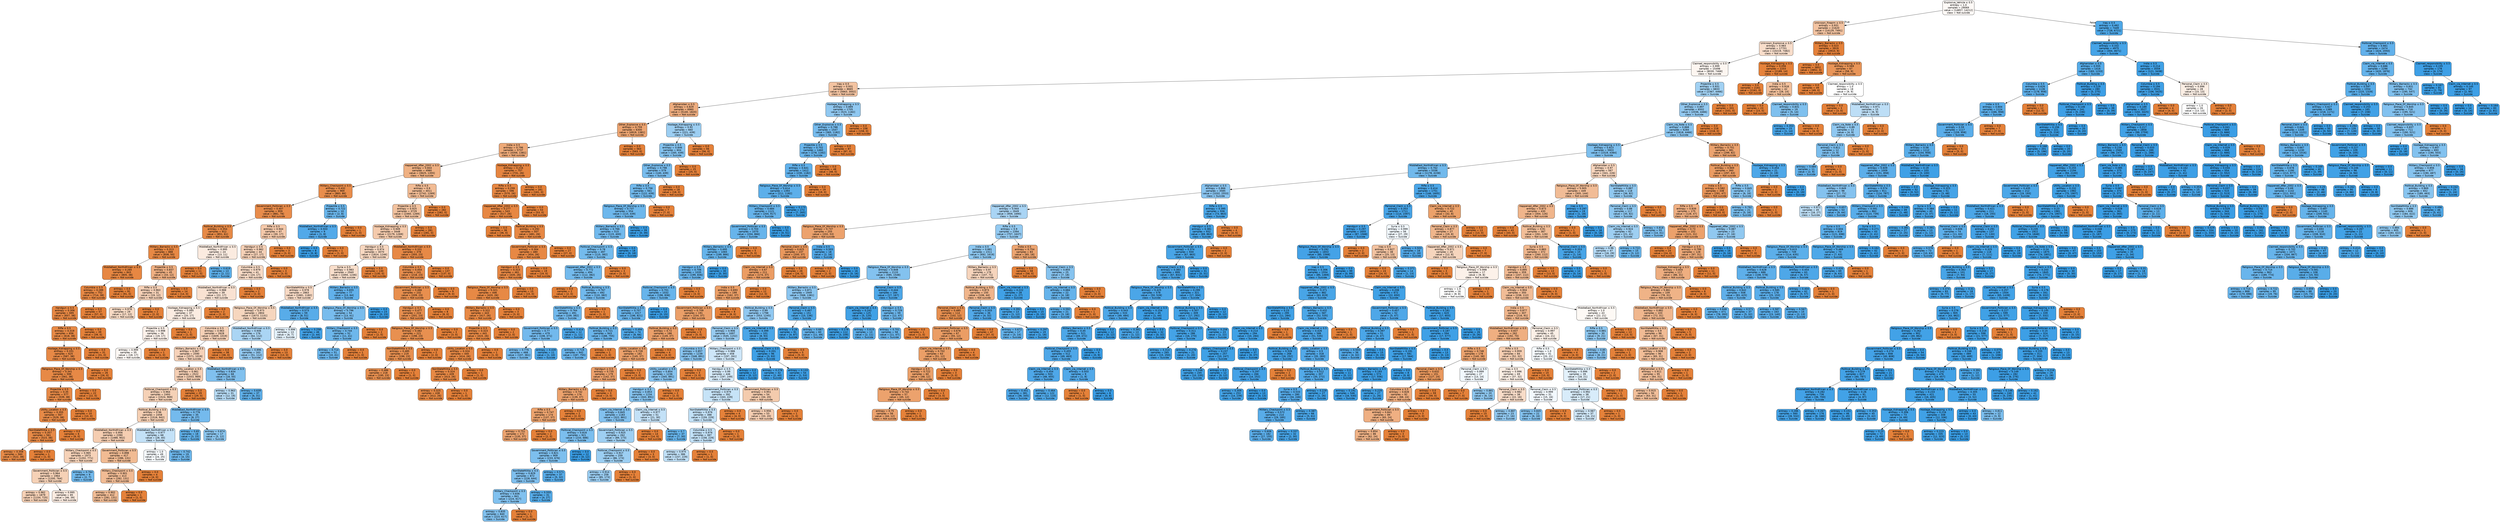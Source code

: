 digraph Tree {
node [shape=box, style="filled, rounded", color="black", fontname=helvetica] ;
edge [fontname=helvetica] ;
0 [label=<Explosive_Vehicle &le; 0.5<br/>entropy = 1.0<br/>samples = 29069<br/>value = [14857, 14212]<br/>class = Not suicide>, fillcolor="#e581390b"] ;
1 [label=<Unknown_Firearm &le; 0.5<br/>entropy = 0.931<br/>samples = 21620<br/>value = [14129, 7491]<br/>class = Not suicide>, fillcolor="#e5813978"] ;
0 -> 1 [labeldistance=2.5, labelangle=45, headlabel="True"] ;
2 [label=<Unknown_Explosive &le; 0.5<br/>entropy = 0.983<br/>samples = 17701<br/>value = [10219, 7482]<br/>class = Not suicide>, fillcolor="#e5813944"] ;
1 -> 2 ;
3 [label=<Claimed_responsibility &le; 0.5<br/>entropy = 0.999<br/>samples = 15498<br/>value = [8030, 7468]<br/>class = Not suicide>, fillcolor="#e5813912"] ;
2 -> 3 ;
4 [label=<Iraq &le; 0.5<br/>entropy = 0.931<br/>samples = 8665<br/>value = [5663, 3002]<br/>class = Not suicide>, fillcolor="#e5813978"] ;
3 -> 4 ;
5 [label=<Afghanistan &le; 0.5<br/>entropy = 0.829<br/>samples = 6960<br/>value = [5140, 1820]<br/>class = Not suicide>, fillcolor="#e58139a5"] ;
4 -> 5 ;
6 [label=<Other_Explosive &le; 0.5<br/>entropy = 0.759<br/>samples = 6300<br/>value = [4919, 1381]<br/>class = Not suicide>, fillcolor="#e58139b7"] ;
5 -> 6 ;
7 [label=<India &le; 0.5<br/>entropy = 0.796<br/>samples = 5737<br/>value = [4356, 1381]<br/>class = Not suicide>, fillcolor="#e58139ae"] ;
6 -> 7 ;
8 [label=<Happened_After_2002 &le; 0.5<br/>entropy = 0.844<br/>samples = 4980<br/>value = [3625, 1355]<br/>class = Not suicide>, fillcolor="#e58139a0"] ;
7 -> 8 ;
9 [label=<Military_Checkpoint &le; 0.5<br/>entropy = 0.432<br/>samples = 969<br/>value = [883, 86]<br/>class = Not suicide>, fillcolor="#e58139e6"] ;
8 -> 9 ;
10 [label=<Government_Politician &le; 0.5<br/>entropy = 0.407<br/>samples = 959<br/>value = [881, 78]<br/>class = Not suicide>, fillcolor="#e58139e8"] ;
9 -> 10 ;
11 [label=<Political_Building &le; 0.5<br/>entropy = 0.354<br/>samples = 912<br/>value = [851, 61]<br/>class = Not suicide>, fillcolor="#e58139ed"] ;
10 -> 11 ;
12 [label=<Military_Barracks &le; 0.5<br/>entropy = 0.313<br/>samples = 888<br/>value = [838, 50]<br/>class = Not suicide>, fillcolor="#e58139f0"] ;
11 -> 12 ;
13 [label=<MiddleEast_NorthAfrican &le; 0.5<br/>entropy = 0.265<br/>samples = 843<br/>value = [805, 38]<br/>class = Not suicide>, fillcolor="#e58139f3"] ;
12 -> 13 ;
14 [label=<Columbia &le; 0.5<br/>entropy = 0.289<br/>samples = 752<br/>value = [714, 38]<br/>class = Not suicide>, fillcolor="#e58139f1"] ;
13 -> 14 ;
15 [label=<Handgun &le; 0.5<br/>entropy = 0.306<br/>samples = 695<br/>value = [657, 38]<br/>class = Not suicide>, fillcolor="#e58139f0"] ;
14 -> 15 ;
16 [label=<Rifle &le; 0.5<br/>entropy = 0.319<br/>samples = 656<br/>value = [618, 38]<br/>class = Not suicide>, fillcolor="#e58139ef"] ;
15 -> 16 ;
17 [label=<Hostage_Kidnapping &le; 0.5<br/>entropy = 0.331<br/>samples = 625<br/>value = [587, 38]<br/>class = Not suicide>, fillcolor="#e58139ee"] ;
16 -> 17 ;
18 [label=<Religious_Place_Of_Worship &le; 0.5<br/>entropy = 0.341<br/>samples = 599<br/>value = [561, 38]<br/>class = Not suicide>, fillcolor="#e58139ee"] ;
17 -> 18 ;
19 [label=<Projectile &le; 0.5<br/>entropy = 0.35<br/>samples = 577<br/>value = [539, 38]<br/>class = Not suicide>, fillcolor="#e58139ed"] ;
18 -> 19 ;
20 [label=<Utility_Location &le; 0.5<br/>entropy = 0.355<br/>samples = 567<br/>value = [529, 38]<br/>class = Not suicide>, fillcolor="#e58139ed"] ;
19 -> 20 ;
21 [label=<NonStateMilitia &le; 0.5<br/>entropy = 0.357<br/>samples = 561<br/>value = [523, 38]<br/>class = Not suicide>, fillcolor="#e58139ec"] ;
20 -> 21 ;
22 [label=<entropy = 0.358<br/>samples = 560<br/>value = [522, 38]<br/>class = Not suicide>, fillcolor="#e58139ec"] ;
21 -> 22 ;
23 [label=<entropy = 0.0<br/>samples = 1<br/>value = [1, 0]<br/>class = Not suicide>, fillcolor="#e58139ff"] ;
21 -> 23 ;
24 [label=<entropy = 0.0<br/>samples = 6<br/>value = [6, 0]<br/>class = Not suicide>, fillcolor="#e58139ff"] ;
20 -> 24 ;
25 [label=<entropy = 0.0<br/>samples = 10<br/>value = [10, 0]<br/>class = Not suicide>, fillcolor="#e58139ff"] ;
19 -> 25 ;
26 [label=<entropy = 0.0<br/>samples = 22<br/>value = [22, 0]<br/>class = Not suicide>, fillcolor="#e58139ff"] ;
18 -> 26 ;
27 [label=<entropy = 0.0<br/>samples = 26<br/>value = [26, 0]<br/>class = Not suicide>, fillcolor="#e58139ff"] ;
17 -> 27 ;
28 [label=<entropy = 0.0<br/>samples = 31<br/>value = [31, 0]<br/>class = Not suicide>, fillcolor="#e58139ff"] ;
16 -> 28 ;
29 [label=<entropy = 0.0<br/>samples = 39<br/>value = [39, 0]<br/>class = Not suicide>, fillcolor="#e58139ff"] ;
15 -> 29 ;
30 [label=<entropy = 0.0<br/>samples = 57<br/>value = [57, 0]<br/>class = Not suicide>, fillcolor="#e58139ff"] ;
14 -> 30 ;
31 [label=<entropy = 0.0<br/>samples = 91<br/>value = [91, 0]<br/>class = Not suicide>, fillcolor="#e58139ff"] ;
13 -> 31 ;
32 [label=<Projectile &le; 0.5<br/>entropy = 0.837<br/>samples = 45<br/>value = [33, 12]<br/>class = Not suicide>, fillcolor="#e58139a2"] ;
12 -> 32 ;
33 [label=<Rifle &le; 0.5<br/>entropy = 0.963<br/>samples = 31<br/>value = [19, 12]<br/>class = Not suicide>, fillcolor="#e581395e"] ;
32 -> 33 ;
34 [label=<entropy = 0.978<br/>samples = 29<br/>value = [17, 12]<br/>class = Not suicide>, fillcolor="#e581394b"] ;
33 -> 34 ;
35 [label=<entropy = 0.0<br/>samples = 2<br/>value = [2, 0]<br/>class = Not suicide>, fillcolor="#e58139ff"] ;
33 -> 35 ;
36 [label=<entropy = 0.0<br/>samples = 14<br/>value = [14, 0]<br/>class = Not suicide>, fillcolor="#e58139ff"] ;
32 -> 36 ;
37 [label=<MiddleEast_NorthAfrican &le; 0.5<br/>entropy = 0.995<br/>samples = 24<br/>value = [13, 11]<br/>class = Not suicide>, fillcolor="#e5813927"] ;
11 -> 37 ;
38 [label=<entropy = 0.0<br/>samples = 11<br/>value = [11, 0]<br/>class = Not suicide>, fillcolor="#e58139ff"] ;
37 -> 38 ;
39 [label=<entropy = 0.619<br/>samples = 13<br/>value = [2, 11]<br/>class = Suicide>, fillcolor="#399de5d1"] ;
37 -> 39 ;
40 [label=<Rifle &le; 0.5<br/>entropy = 0.944<br/>samples = 47<br/>value = [30, 17]<br/>class = Not suicide>, fillcolor="#e581396e"] ;
10 -> 40 ;
41 [label=<Handgun &le; 0.5<br/>entropy = 0.962<br/>samples = 44<br/>value = [27, 17]<br/>class = Not suicide>, fillcolor="#e581395e"] ;
40 -> 41 ;
42 [label=<Columbia &le; 0.5<br/>entropy = 0.979<br/>samples = 41<br/>value = [24, 17]<br/>class = Not suicide>, fillcolor="#e581394a"] ;
41 -> 42 ;
43 [label=<MiddleEast_NorthAfrican &le; 0.5<br/>entropy = 0.988<br/>samples = 39<br/>value = [22, 17]<br/>class = Not suicide>, fillcolor="#e581393a"] ;
42 -> 43 ;
44 [label=<Hostage_Kidnapping &le; 0.5<br/>entropy = 0.995<br/>samples = 37<br/>value = [20, 17]<br/>class = Not suicide>, fillcolor="#e5813926"] ;
43 -> 44 ;
45 [label=<Projectile &le; 0.5<br/>entropy = 0.998<br/>samples = 36<br/>value = [19, 17]<br/>class = Not suicide>, fillcolor="#e581391b"] ;
44 -> 45 ;
46 [label=<entropy = 0.999<br/>samples = 35<br/>value = [18, 17]<br/>class = Not suicide>, fillcolor="#e581390e"] ;
45 -> 46 ;
47 [label=<entropy = 0.0<br/>samples = 1<br/>value = [1, 0]<br/>class = Not suicide>, fillcolor="#e58139ff"] ;
45 -> 47 ;
48 [label=<entropy = 0.0<br/>samples = 1<br/>value = [1, 0]<br/>class = Not suicide>, fillcolor="#e58139ff"] ;
44 -> 48 ;
49 [label=<entropy = 0.0<br/>samples = 2<br/>value = [2, 0]<br/>class = Not suicide>, fillcolor="#e58139ff"] ;
43 -> 49 ;
50 [label=<entropy = 0.0<br/>samples = 2<br/>value = [2, 0]<br/>class = Not suicide>, fillcolor="#e58139ff"] ;
42 -> 50 ;
51 [label=<entropy = 0.0<br/>samples = 3<br/>value = [3, 0]<br/>class = Not suicide>, fillcolor="#e58139ff"] ;
41 -> 51 ;
52 [label=<entropy = 0.0<br/>samples = 3<br/>value = [3, 0]<br/>class = Not suicide>, fillcolor="#e58139ff"] ;
40 -> 52 ;
53 [label=<Projectile &le; 0.5<br/>entropy = 0.722<br/>samples = 10<br/>value = [2, 8]<br/>class = Suicide>, fillcolor="#399de5bf"] ;
9 -> 53 ;
54 [label=<MiddleEast_NorthAfrican &le; 0.5<br/>entropy = 0.503<br/>samples = 9<br/>value = [1, 8]<br/>class = Suicide>, fillcolor="#399de5df"] ;
53 -> 54 ;
55 [label=<entropy = 0.0<br/>samples = 8<br/>value = [0, 8]<br/>class = Suicide>, fillcolor="#399de5ff"] ;
54 -> 55 ;
56 [label=<entropy = 0.0<br/>samples = 1<br/>value = [1, 0]<br/>class = Not suicide>, fillcolor="#e58139ff"] ;
54 -> 56 ;
57 [label=<entropy = 0.0<br/>samples = 1<br/>value = [1, 0]<br/>class = Not suicide>, fillcolor="#e58139ff"] ;
53 -> 57 ;
58 [label=<Rifle &le; 0.5<br/>entropy = 0.9<br/>samples = 4011<br/>value = [2742, 1269]<br/>class = Not suicide>, fillcolor="#e5813989"] ;
8 -> 58 ;
59 [label=<Projectile &le; 0.5<br/>entropy = 0.925<br/>samples = 3729<br/>value = [2460, 1269]<br/>class = Not suicide>, fillcolor="#e581397b"] ;
58 -> 59 ;
60 [label=<Hostage_Kidnapping &le; 0.5<br/>entropy = 0.949<br/>samples = 3448<br/>value = [2179, 1269]<br/>class = Not suicide>, fillcolor="#e581396a"] ;
59 -> 60 ;
61 [label=<Handgun &le; 0.5<br/>entropy = 0.974<br/>samples = 3070<br/>value = [1824, 1246]<br/>class = Not suicide>, fillcolor="#e5813951"] ;
60 -> 61 ;
62 [label=<Syria &le; 0.5<br/>entropy = 0.983<br/>samples = 2940<br/>value = [1694, 1246]<br/>class = Not suicide>, fillcolor="#e5813943"] ;
61 -> 62 ;
63 [label=<NonStateMilitia &le; 0.5<br/>entropy = 0.978<br/>samples = 2863<br/>value = [1681, 1182]<br/>class = Not suicide>, fillcolor="#e581394c"] ;
62 -> 63 ;
64 [label=<Religious_Place_Of_Worship &le; 0.5<br/>entropy = 0.973<br/>samples = 2804<br/>value = [1673, 1131]<br/>class = Not suicide>, fillcolor="#e5813953"] ;
63 -> 64 ;
65 [label=<Columbia &le; 0.5<br/>entropy = 0.963<br/>samples = 2628<br/>value = [1609, 1019]<br/>class = Not suicide>, fillcolor="#e581395e"] ;
64 -> 65 ;
66 [label=<Military_Barracks &le; 0.5<br/>entropy = 0.967<br/>samples = 2590<br/>value = [1571, 1019]<br/>class = Not suicide>, fillcolor="#e581395a"] ;
65 -> 66 ;
67 [label=<Utility_Location &le; 0.5<br/>entropy = 0.961<br/>samples = 2522<br/>value = [1553, 969]<br/>class = Not suicide>, fillcolor="#e5813960"] ;
66 -> 67 ;
68 [label=<Politicial_Checkpoint &le; 0.5<br/>entropy = 0.964<br/>samples = 2493<br/>value = [1524, 969]<br/>class = Not suicide>, fillcolor="#e581395d"] ;
67 -> 68 ;
69 [label=<Political_Building &le; 0.5<br/>entropy = 0.96<br/>samples = 2458<br/>value = [1516, 942]<br/>class = Not suicide>, fillcolor="#e5813961"] ;
68 -> 69 ;
70 [label=<MiddleEast_NorthAfrican &le; 0.5<br/>entropy = 0.956<br/>samples = 2390<br/>value = [1488, 902]<br/>class = Not suicide>, fillcolor="#e5813964"] ;
69 -> 70 ;
71 [label=<Military_Checkpoint &le; 0.5<br/>entropy = 0.965<br/>samples = 1973<br/>value = [1202, 771]<br/>class = Not suicide>, fillcolor="#e581395b"] ;
70 -> 71 ;
72 [label=<Government_Politician &le; 0.5<br/>entropy = 0.964<br/>samples = 1964<br/>value = [1200, 764]<br/>class = Not suicide>, fillcolor="#e581395d"] ;
71 -> 72 ;
73 [label=<entropy = 0.962<br/>samples = 1879<br/>value = [1154, 725]<br/>class = Not suicide>, fillcolor="#e581395f"] ;
72 -> 73 ;
74 [label=<entropy = 0.995<br/>samples = 85<br/>value = [46, 39]<br/>class = Not suicide>, fillcolor="#e5813927"] ;
72 -> 74 ;
75 [label=<entropy = 0.764<br/>samples = 9<br/>value = [2, 7]<br/>class = Suicide>, fillcolor="#399de5b6"] ;
71 -> 75 ;
76 [label=<Government_Politician &le; 0.5<br/>entropy = 0.898<br/>samples = 417<br/>value = [286, 131]<br/>class = Not suicide>, fillcolor="#e581398a"] ;
70 -> 76 ;
77 [label=<Military_Checkpoint &le; 0.5<br/>entropy = 0.901<br/>samples = 413<br/>value = [282, 131]<br/>class = Not suicide>, fillcolor="#e5813989"] ;
76 -> 77 ;
78 [label=<entropy = 0.902<br/>samples = 412<br/>value = [281, 131]<br/>class = Not suicide>, fillcolor="#e5813988"] ;
77 -> 78 ;
79 [label=<entropy = 0.0<br/>samples = 1<br/>value = [1, 0]<br/>class = Not suicide>, fillcolor="#e58139ff"] ;
77 -> 79 ;
80 [label=<entropy = 0.0<br/>samples = 4<br/>value = [4, 0]<br/>class = Not suicide>, fillcolor="#e58139ff"] ;
76 -> 80 ;
81 [label=<MiddleEast_NorthAfrican &le; 0.5<br/>entropy = 0.977<br/>samples = 68<br/>value = [28, 40]<br/>class = Suicide>, fillcolor="#399de54d"] ;
69 -> 81 ;
82 [label=<entropy = 1.0<br/>samples = 49<br/>value = [24, 25]<br/>class = Suicide>, fillcolor="#399de50a"] ;
81 -> 82 ;
83 [label=<entropy = 0.742<br/>samples = 19<br/>value = [4, 15]<br/>class = Suicide>, fillcolor="#399de5bb"] ;
81 -> 83 ;
84 [label=<MiddleEast_NorthAfrican &le; 0.5<br/>entropy = 0.776<br/>samples = 35<br/>value = [8, 27]<br/>class = Suicide>, fillcolor="#399de5b3"] ;
68 -> 84 ;
85 [label=<entropy = 0.65<br/>samples = 18<br/>value = [3, 15]<br/>class = Suicide>, fillcolor="#399de5cc"] ;
84 -> 85 ;
86 [label=<entropy = 0.874<br/>samples = 17<br/>value = [5, 12]<br/>class = Suicide>, fillcolor="#399de595"] ;
84 -> 86 ;
87 [label=<entropy = 0.0<br/>samples = 29<br/>value = [29, 0]<br/>class = Not suicide>, fillcolor="#e58139ff"] ;
67 -> 87 ;
88 [label=<MiddleEast_NorthAfrican &le; 0.5<br/>entropy = 0.834<br/>samples = 68<br/>value = [18, 50]<br/>class = Suicide>, fillcolor="#399de5a3"] ;
66 -> 88 ;
89 [label=<entropy = 0.963<br/>samples = 31<br/>value = [12, 19]<br/>class = Suicide>, fillcolor="#399de55e"] ;
88 -> 89 ;
90 [label=<entropy = 0.639<br/>samples = 37<br/>value = [6, 31]<br/>class = Suicide>, fillcolor="#399de5ce"] ;
88 -> 90 ;
91 [label=<entropy = 0.0<br/>samples = 38<br/>value = [38, 0]<br/>class = Not suicide>, fillcolor="#e58139ff"] ;
65 -> 91 ;
92 [label=<MiddleEast_NorthAfrican &le; 0.5<br/>entropy = 0.946<br/>samples = 176<br/>value = [64, 112]<br/>class = Suicide>, fillcolor="#399de56d"] ;
64 -> 92 ;
93 [label=<entropy = 0.896<br/>samples = 163<br/>value = [51, 112]<br/>class = Suicide>, fillcolor="#399de58b"] ;
92 -> 93 ;
94 [label=<entropy = 0.0<br/>samples = 13<br/>value = [13, 0]<br/>class = Not suicide>, fillcolor="#e58139ff"] ;
92 -> 94 ;
95 [label=<MiddleEast_NorthAfrican &le; 0.5<br/>entropy = 0.573<br/>samples = 59<br/>value = [8, 51]<br/>class = Suicide>, fillcolor="#399de5d7"] ;
63 -> 95 ;
96 [label=<entropy = 0.996<br/>samples = 13<br/>value = [6, 7]<br/>class = Suicide>, fillcolor="#399de524"] ;
95 -> 96 ;
97 [label=<entropy = 0.258<br/>samples = 46<br/>value = [2, 44]<br/>class = Suicide>, fillcolor="#399de5f3"] ;
95 -> 97 ;
98 [label=<Military_Barracks &le; 0.5<br/>entropy = 0.655<br/>samples = 77<br/>value = [13, 64]<br/>class = Suicide>, fillcolor="#399de5cb"] ;
62 -> 98 ;
99 [label=<Religious_Place_Of_Worship &le; 0.5<br/>entropy = 0.796<br/>samples = 54<br/>value = [13, 41]<br/>class = Suicide>, fillcolor="#399de5ae"] ;
98 -> 99 ;
100 [label=<Military_Checkpoint &le; 0.5<br/>entropy = 0.744<br/>samples = 52<br/>value = [11, 41]<br/>class = Suicide>, fillcolor="#399de5bb"] ;
99 -> 100 ;
101 [label=<entropy = 0.714<br/>samples = 51<br/>value = [10, 41]<br/>class = Suicide>, fillcolor="#399de5c1"] ;
100 -> 101 ;
102 [label=<entropy = 0.0<br/>samples = 1<br/>value = [1, 0]<br/>class = Not suicide>, fillcolor="#e58139ff"] ;
100 -> 102 ;
103 [label=<entropy = 0.0<br/>samples = 2<br/>value = [2, 0]<br/>class = Not suicide>, fillcolor="#e58139ff"] ;
99 -> 103 ;
104 [label=<entropy = 0.0<br/>samples = 23<br/>value = [0, 23]<br/>class = Suicide>, fillcolor="#399de5ff"] ;
98 -> 104 ;
105 [label=<entropy = 0.0<br/>samples = 130<br/>value = [130, 0]<br/>class = Not suicide>, fillcolor="#e58139ff"] ;
61 -> 105 ;
106 [label=<MiddleEast_NorthAfrican &le; 0.5<br/>entropy = 0.331<br/>samples = 378<br/>value = [355, 23]<br/>class = Not suicide>, fillcolor="#e58139ee"] ;
60 -> 106 ;
107 [label=<Columbia &le; 0.5<br/>entropy = 0.454<br/>samples = 241<br/>value = [218, 23]<br/>class = Not suicide>, fillcolor="#e58139e4"] ;
106 -> 107 ;
108 [label=<Government_Politician &le; 0.5<br/>entropy = 0.466<br/>samples = 232<br/>value = [209, 23]<br/>class = Not suicide>, fillcolor="#e58139e3"] ;
107 -> 108 ;
109 [label=<Handgun &le; 0.5<br/>entropy = 0.477<br/>samples = 224<br/>value = [201, 23]<br/>class = Not suicide>, fillcolor="#e58139e2"] ;
108 -> 109 ;
110 [label=<Religious_Place_Of_Worship &le; 0.5<br/>entropy = 0.482<br/>samples = 221<br/>value = [198, 23]<br/>class = Not suicide>, fillcolor="#e58139e1"] ;
109 -> 110 ;
111 [label=<NonStateMilitia &le; 0.5<br/>entropy = 0.485<br/>samples = 219<br/>value = [196, 23]<br/>class = Not suicide>, fillcolor="#e58139e1"] ;
110 -> 111 ;
112 [label=<entropy = 0.486<br/>samples = 218<br/>value = [195, 23]<br/>class = Not suicide>, fillcolor="#e58139e1"] ;
111 -> 112 ;
113 [label=<entropy = 0.0<br/>samples = 1<br/>value = [1, 0]<br/>class = Not suicide>, fillcolor="#e58139ff"] ;
111 -> 113 ;
114 [label=<entropy = 0.0<br/>samples = 2<br/>value = [2, 0]<br/>class = Not suicide>, fillcolor="#e58139ff"] ;
110 -> 114 ;
115 [label=<entropy = 0.0<br/>samples = 3<br/>value = [3, 0]<br/>class = Not suicide>, fillcolor="#e58139ff"] ;
109 -> 115 ;
116 [label=<entropy = 0.0<br/>samples = 8<br/>value = [8, 0]<br/>class = Not suicide>, fillcolor="#e58139ff"] ;
108 -> 116 ;
117 [label=<entropy = 0.0<br/>samples = 9<br/>value = [9, 0]<br/>class = Not suicide>, fillcolor="#e58139ff"] ;
107 -> 117 ;
118 [label=<entropy = 0.0<br/>samples = 137<br/>value = [137, 0]<br/>class = Not suicide>, fillcolor="#e58139ff"] ;
106 -> 118 ;
119 [label=<entropy = 0.0<br/>samples = 281<br/>value = [281, 0]<br/>class = Not suicide>, fillcolor="#e58139ff"] ;
59 -> 119 ;
120 [label=<entropy = 0.0<br/>samples = 282<br/>value = [282, 0]<br/>class = Not suicide>, fillcolor="#e58139ff"] ;
58 -> 120 ;
121 [label=<Hostage_Kidnapping &le; 0.5<br/>entropy = 0.216<br/>samples = 757<br/>value = [731, 26]<br/>class = Not suicide>, fillcolor="#e58139f6"] ;
7 -> 121 ;
122 [label=<Rifle &le; 0.5<br/>entropy = 0.259<br/>samples = 596<br/>value = [570, 26]<br/>class = Not suicide>, fillcolor="#e58139f3"] ;
121 -> 122 ;
123 [label=<Happened_After_2002 &le; 0.5<br/>entropy = 0.277<br/>samples = 543<br/>value = [517, 26]<br/>class = Not suicide>, fillcolor="#e58139f2"] ;
122 -> 123 ;
124 [label=<entropy = 0.0<br/>samples = 36<br/>value = [36, 0]<br/>class = Not suicide>, fillcolor="#e58139ff"] ;
123 -> 124 ;
125 [label=<Political_Building &le; 0.5<br/>entropy = 0.292<br/>samples = 507<br/>value = [481, 26]<br/>class = Not suicide>, fillcolor="#e58139f1"] ;
123 -> 125 ;
126 [label=<Government_Politician &le; 0.5<br/>entropy = 0.304<br/>samples = 480<br/>value = [454, 26]<br/>class = Not suicide>, fillcolor="#e58139f0"] ;
125 -> 126 ;
127 [label=<Handgun &le; 0.5<br/>entropy = 0.313<br/>samples = 461<br/>value = [435, 26]<br/>class = Not suicide>, fillcolor="#e58139f0"] ;
126 -> 127 ;
128 [label=<Religious_Place_Of_Worship &le; 0.5<br/>entropy = 0.321<br/>samples = 446<br/>value = [420, 26]<br/>class = Not suicide>, fillcolor="#e58139ef"] ;
127 -> 128 ;
129 [label=<Military_Barracks &le; 0.5<br/>entropy = 0.322<br/>samples = 443<br/>value = [417, 26]<br/>class = Not suicide>, fillcolor="#e58139ef"] ;
128 -> 129 ;
130 [label=<Projectile &le; 0.5<br/>entropy = 0.323<br/>samples = 441<br/>value = [415, 26]<br/>class = Not suicide>, fillcolor="#e58139ef"] ;
129 -> 130 ;
131 [label=<Utility_Location &le; 0.5<br/>entropy = 0.324<br/>samples = 440<br/>value = [414, 26]<br/>class = Not suicide>, fillcolor="#e58139ef"] ;
130 -> 131 ;
132 [label=<NonStateMilitia &le; 0.5<br/>entropy = 0.324<br/>samples = 439<br/>value = [413, 26]<br/>class = Not suicide>, fillcolor="#e58139ef"] ;
131 -> 132 ;
133 [label=<entropy = 0.325<br/>samples = 438<br/>value = [412, 26]<br/>class = Not suicide>, fillcolor="#e58139ef"] ;
132 -> 133 ;
134 [label=<entropy = 0.0<br/>samples = 1<br/>value = [1, 0]<br/>class = Not suicide>, fillcolor="#e58139ff"] ;
132 -> 134 ;
135 [label=<entropy = 0.0<br/>samples = 1<br/>value = [1, 0]<br/>class = Not suicide>, fillcolor="#e58139ff"] ;
131 -> 135 ;
136 [label=<entropy = 0.0<br/>samples = 1<br/>value = [1, 0]<br/>class = Not suicide>, fillcolor="#e58139ff"] ;
130 -> 136 ;
137 [label=<entropy = 0.0<br/>samples = 2<br/>value = [2, 0]<br/>class = Not suicide>, fillcolor="#e58139ff"] ;
129 -> 137 ;
138 [label=<entropy = 0.0<br/>samples = 3<br/>value = [3, 0]<br/>class = Not suicide>, fillcolor="#e58139ff"] ;
128 -> 138 ;
139 [label=<entropy = 0.0<br/>samples = 15<br/>value = [15, 0]<br/>class = Not suicide>, fillcolor="#e58139ff"] ;
127 -> 139 ;
140 [label=<entropy = 0.0<br/>samples = 19<br/>value = [19, 0]<br/>class = Not suicide>, fillcolor="#e58139ff"] ;
126 -> 140 ;
141 [label=<entropy = 0.0<br/>samples = 27<br/>value = [27, 0]<br/>class = Not suicide>, fillcolor="#e58139ff"] ;
125 -> 141 ;
142 [label=<entropy = 0.0<br/>samples = 53<br/>value = [53, 0]<br/>class = Not suicide>, fillcolor="#e58139ff"] ;
122 -> 142 ;
143 [label=<entropy = 0.0<br/>samples = 161<br/>value = [161, 0]<br/>class = Not suicide>, fillcolor="#e58139ff"] ;
121 -> 143 ;
144 [label=<entropy = 0.0<br/>samples = 563<br/>value = [563, 0]<br/>class = Not suicide>, fillcolor="#e58139ff"] ;
6 -> 144 ;
145 [label=<Hostage_Kidnapping &le; 0.5<br/>entropy = 0.92<br/>samples = 660<br/>value = [221, 439]<br/>class = Suicide>, fillcolor="#399de57f"] ;
5 -> 145 ;
146 [label=<Projectile &le; 0.5<br/>entropy = 0.846<br/>samples = 604<br/>value = [165, 439]<br/>class = Suicide>, fillcolor="#399de59f"] ;
145 -> 146 ;
147 [label=<Other_Explosive &le; 0.5<br/>entropy = 0.798<br/>samples = 579<br/>value = [140, 439]<br/>class = Suicide>, fillcolor="#399de5ae"] ;
146 -> 147 ;
148 [label=<Rifle &le; 0.5<br/>entropy = 0.756<br/>samples = 561<br/>value = [122, 439]<br/>class = Suicide>, fillcolor="#399de5b8"] ;
147 -> 148 ;
149 [label=<Religious_Place_Of_Worship &le; 0.5<br/>entropy = 0.737<br/>samples = 554<br/>value = [115, 439]<br/>class = Suicide>, fillcolor="#399de5bc"] ;
148 -> 149 ;
150 [label=<Military_Barracks &le; 0.5<br/>entropy = 0.766<br/>samples = 515<br/>value = [115, 400]<br/>class = Suicide>, fillcolor="#399de5b6"] ;
149 -> 150 ;
151 [label=<Politicial_Checkpoint &le; 0.5<br/>entropy = 0.78<br/>samples = 497<br/>value = [115, 382]<br/>class = Suicide>, fillcolor="#399de5b2"] ;
150 -> 151 ;
152 [label=<Happened_After_2002 &le; 0.5<br/>entropy = 0.772<br/>samples = 494<br/>value = [112, 382]<br/>class = Suicide>, fillcolor="#399de5b4"] ;
151 -> 152 ;
153 [label=<entropy = 0.0<br/>samples = 2<br/>value = [2, 0]<br/>class = Not suicide>, fillcolor="#e58139ff"] ;
152 -> 153 ;
154 [label=<Political_Building &le; 0.5<br/>entropy = 0.767<br/>samples = 492<br/>value = [110, 382]<br/>class = Suicide>, fillcolor="#399de5b6"] ;
152 -> 154 ;
155 [label=<NonStateMilitia &le; 0.5<br/>entropy = 0.764<br/>samples = 491<br/>value = [109, 382]<br/>class = Suicide>, fillcolor="#399de5b6"] ;
154 -> 155 ;
156 [label=<Government_Politician &le; 0.5<br/>entropy = 0.77<br/>samples = 479<br/>value = [108, 371]<br/>class = Suicide>, fillcolor="#399de5b5"] ;
155 -> 156 ;
157 [label=<entropy = 0.776<br/>samples = 468<br/>value = [107, 361]<br/>class = Suicide>, fillcolor="#399de5b3"] ;
156 -> 157 ;
158 [label=<entropy = 0.439<br/>samples = 11<br/>value = [1, 10]<br/>class = Suicide>, fillcolor="#399de5e6"] ;
156 -> 158 ;
159 [label=<entropy = 0.414<br/>samples = 12<br/>value = [1, 11]<br/>class = Suicide>, fillcolor="#399de5e8"] ;
155 -> 159 ;
160 [label=<entropy = 0.0<br/>samples = 1<br/>value = [1, 0]<br/>class = Not suicide>, fillcolor="#e58139ff"] ;
154 -> 160 ;
161 [label=<entropy = 0.0<br/>samples = 3<br/>value = [3, 0]<br/>class = Not suicide>, fillcolor="#e58139ff"] ;
151 -> 161 ;
162 [label=<entropy = 0.0<br/>samples = 18<br/>value = [0, 18]<br/>class = Suicide>, fillcolor="#399de5ff"] ;
150 -> 162 ;
163 [label=<entropy = 0.0<br/>samples = 39<br/>value = [0, 39]<br/>class = Suicide>, fillcolor="#399de5ff"] ;
149 -> 163 ;
164 [label=<entropy = 0.0<br/>samples = 7<br/>value = [7, 0]<br/>class = Not suicide>, fillcolor="#e58139ff"] ;
148 -> 164 ;
165 [label=<entropy = 0.0<br/>samples = 18<br/>value = [18, 0]<br/>class = Not suicide>, fillcolor="#e58139ff"] ;
147 -> 165 ;
166 [label=<entropy = 0.0<br/>samples = 25<br/>value = [25, 0]<br/>class = Not suicide>, fillcolor="#e58139ff"] ;
146 -> 166 ;
167 [label=<entropy = 0.0<br/>samples = 56<br/>value = [56, 0]<br/>class = Not suicide>, fillcolor="#e58139ff"] ;
145 -> 167 ;
168 [label=<Hostage_Kidnapping &le; 0.5<br/>entropy = 0.889<br/>samples = 1705<br/>value = [523, 1182]<br/>class = Suicide>, fillcolor="#399de58e"] ;
4 -> 168 ;
169 [label=<Other_Explosive &le; 0.5<br/>entropy = 0.788<br/>samples = 1547<br/>value = [365, 1182]<br/>class = Suicide>, fillcolor="#399de5b0"] ;
168 -> 169 ;
170 [label=<Projectile &le; 0.5<br/>entropy = 0.702<br/>samples = 1460<br/>value = [278, 1182]<br/>class = Suicide>, fillcolor="#399de5c3"] ;
169 -> 170 ;
171 [label=<Rifle &le; 0.5<br/>entropy = 0.641<br/>samples = 1412<br/>value = [230, 1182]<br/>class = Suicide>, fillcolor="#399de5cd"] ;
170 -> 171 ;
172 [label=<Religious_Place_Of_Worship &le; 0.5<br/>entropy = 0.614<br/>samples = 1393<br/>value = [211, 1182]<br/>class = Suicide>, fillcolor="#399de5d1"] ;
171 -> 172 ;
173 [label=<Military_Checkpoint &le; 0.5<br/>entropy = 0.684<br/>samples = 1121<br/>value = [204, 917]<br/>class = Suicide>, fillcolor="#399de5c6"] ;
172 -> 173 ;
174 [label=<Government_Politician &le; 0.5<br/>entropy = 0.703<br/>samples = 1070<br/>value = [204, 866]<br/>class = Suicide>, fillcolor="#399de5c3"] ;
173 -> 174 ;
175 [label=<Military_Barracks &le; 0.5<br/>entropy = 0.695<br/>samples = 1065<br/>value = [199, 866]<br/>class = Suicide>, fillcolor="#399de5c4"] ;
174 -> 175 ;
176 [label=<Handgun &le; 0.5<br/>entropy = 0.706<br/>samples = 1035<br/>value = [199, 836]<br/>class = Suicide>, fillcolor="#399de5c2"] ;
175 -> 176 ;
177 [label=<Politicial_Checkpoint &le; 0.5<br/>entropy = 0.701<br/>samples = 1032<br/>value = [196, 836]<br/>class = Suicide>, fillcolor="#399de5c3"] ;
176 -> 177 ;
178 [label=<NonStateMilitia &le; 0.5<br/>entropy = 0.707<br/>samples = 1017<br/>value = [196, 821]<br/>class = Suicide>, fillcolor="#399de5c2"] ;
177 -> 178 ;
179 [label=<Political_Building &le; 0.5<br/>entropy = 0.721<br/>samples = 943<br/>value = [188, 755]<br/>class = Suicide>, fillcolor="#399de5c0"] ;
178 -> 179 ;
180 [label=<entropy = 0.719<br/>samples = 942<br/>value = [187, 755]<br/>class = Suicide>, fillcolor="#399de5c0"] ;
179 -> 180 ;
181 [label=<entropy = 0.0<br/>samples = 1<br/>value = [1, 0]<br/>class = Not suicide>, fillcolor="#e58139ff"] ;
179 -> 181 ;
182 [label=<entropy = 0.494<br/>samples = 74<br/>value = [8, 66]<br/>class = Suicide>, fillcolor="#399de5e0"] ;
178 -> 182 ;
183 [label=<entropy = 0.0<br/>samples = 15<br/>value = [0, 15]<br/>class = Suicide>, fillcolor="#399de5ff"] ;
177 -> 183 ;
184 [label=<entropy = 0.0<br/>samples = 3<br/>value = [3, 0]<br/>class = Not suicide>, fillcolor="#e58139ff"] ;
176 -> 184 ;
185 [label=<entropy = 0.0<br/>samples = 30<br/>value = [0, 30]<br/>class = Suicide>, fillcolor="#399de5ff"] ;
175 -> 185 ;
186 [label=<entropy = 0.0<br/>samples = 5<br/>value = [5, 0]<br/>class = Not suicide>, fillcolor="#e58139ff"] ;
174 -> 186 ;
187 [label=<entropy = 0.0<br/>samples = 51<br/>value = [0, 51]<br/>class = Suicide>, fillcolor="#399de5ff"] ;
173 -> 187 ;
188 [label=<entropy = 0.173<br/>samples = 272<br/>value = [7, 265]<br/>class = Suicide>, fillcolor="#399de5f8"] ;
172 -> 188 ;
189 [label=<entropy = 0.0<br/>samples = 19<br/>value = [19, 0]<br/>class = Not suicide>, fillcolor="#e58139ff"] ;
171 -> 189 ;
190 [label=<entropy = 0.0<br/>samples = 48<br/>value = [48, 0]<br/>class = Not suicide>, fillcolor="#e58139ff"] ;
170 -> 190 ;
191 [label=<entropy = 0.0<br/>samples = 87<br/>value = [87, 0]<br/>class = Not suicide>, fillcolor="#e58139ff"] ;
169 -> 191 ;
192 [label=<entropy = 0.0<br/>samples = 158<br/>value = [158, 0]<br/>class = Not suicide>, fillcolor="#e58139ff"] ;
168 -> 192 ;
193 [label=<Projectile &le; 0.5<br/>entropy = 0.931<br/>samples = 6833<br/>value = [2367, 4466]<br/>class = Suicide>, fillcolor="#399de578"] ;
3 -> 193 ;
194 [label=<Other_Explosive &le; 0.5<br/>entropy = 0.897<br/>samples = 6502<br/>value = [2036, 4466]<br/>class = Suicide>, fillcolor="#399de58b"] ;
193 -> 194 ;
195 [label=<Claim_via_Note &le; 0.5<br/>entropy = 0.868<br/>samples = 6284<br/>value = [1818, 4466]<br/>class = Suicide>, fillcolor="#399de597"] ;
194 -> 195 ;
196 [label=<Hostage_Kidnapping &le; 0.5<br/>entropy = 0.823<br/>samples = 5903<br/>value = [1519, 4384]<br/>class = Suicide>, fillcolor="#399de5a7"] ;
195 -> 196 ;
197 [label=<MiddleEast_NorthAfrican &le; 0.5<br/>entropy = 0.762<br/>samples = 5336<br/>value = [1178, 4158]<br/>class = Suicide>, fillcolor="#399de5b7"] ;
196 -> 197 ;
198 [label=<Afghanistan &le; 0.5<br/>entropy = 0.866<br/>samples = 3585<br/>value = [1032, 2553]<br/>class = Suicide>, fillcolor="#399de598"] ;
197 -> 198 ;
199 [label=<Happened_After_2002 &le; 0.5<br/>entropy = 0.944<br/>samples = 2649<br/>value = [959, 1690]<br/>class = Suicide>, fillcolor="#399de56e"] ;
198 -> 199 ;
200 [label=<Religious_Place_Of_Worship &le; 0.5<br/>entropy = 0.737<br/>samples = 255<br/>value = [202, 53]<br/>class = Not suicide>, fillcolor="#e58139bc"] ;
199 -> 200 ;
201 [label=<Personal_Claim &le; 0.5<br/>entropy = 0.625<br/>samples = 237<br/>value = [200, 37]<br/>class = Not suicide>, fillcolor="#e58139d0"] ;
200 -> 201 ;
202 [label=<Claim_via_Internet &le; 0.5<br/>entropy = 0.67<br/>samples = 211<br/>value = [174, 37]<br/>class = Not suicide>, fillcolor="#e58139c9"] ;
201 -> 202 ;
203 [label=<India &le; 0.5<br/>entropy = 0.693<br/>samples = 199<br/>value = [162, 37]<br/>class = Not suicide>, fillcolor="#e58139c5"] ;
202 -> 203 ;
204 [label=<Government_Politician &le; 0.5<br/>entropy = 0.709<br/>samples = 191<br/>value = [154, 37]<br/>class = Not suicide>, fillcolor="#e58139c2"] ;
203 -> 204 ;
205 [label=<Political_Building &le; 0.5<br/>entropy = 0.72<br/>samples = 186<br/>value = [149, 37]<br/>class = Not suicide>, fillcolor="#e58139c0"] ;
204 -> 205 ;
206 [label=<Utility_Location &le; 0.5<br/>entropy = 0.728<br/>samples = 182<br/>value = [145, 37]<br/>class = Not suicide>, fillcolor="#e58139be"] ;
205 -> 206 ;
207 [label=<Handgun &le; 0.5<br/>entropy = 0.735<br/>samples = 179<br/>value = [142, 37]<br/>class = Not suicide>, fillcolor="#e58139bd"] ;
206 -> 207 ;
208 [label=<Military_Barracks &le; 0.5<br/>entropy = 0.742<br/>samples = 176<br/>value = [139, 37]<br/>class = Not suicide>, fillcolor="#e58139bb"] ;
207 -> 208 ;
209 [label=<Rifle &le; 0.5<br/>entropy = 0.747<br/>samples = 174<br/>value = [137, 37]<br/>class = Not suicide>, fillcolor="#e58139ba"] ;
208 -> 209 ;
210 [label=<entropy = 0.751<br/>samples = 172<br/>value = [135, 37]<br/>class = Not suicide>, fillcolor="#e58139b9"] ;
209 -> 210 ;
211 [label=<entropy = 0.0<br/>samples = 2<br/>value = [2, 0]<br/>class = Not suicide>, fillcolor="#e58139ff"] ;
209 -> 211 ;
212 [label=<entropy = 0.0<br/>samples = 2<br/>value = [2, 0]<br/>class = Not suicide>, fillcolor="#e58139ff"] ;
208 -> 212 ;
213 [label=<entropy = 0.0<br/>samples = 3<br/>value = [3, 0]<br/>class = Not suicide>, fillcolor="#e58139ff"] ;
207 -> 213 ;
214 [label=<entropy = 0.0<br/>samples = 3<br/>value = [3, 0]<br/>class = Not suicide>, fillcolor="#e58139ff"] ;
206 -> 214 ;
215 [label=<entropy = 0.0<br/>samples = 4<br/>value = [4, 0]<br/>class = Not suicide>, fillcolor="#e58139ff"] ;
205 -> 215 ;
216 [label=<entropy = 0.0<br/>samples = 5<br/>value = [5, 0]<br/>class = Not suicide>, fillcolor="#e58139ff"] ;
204 -> 216 ;
217 [label=<entropy = 0.0<br/>samples = 8<br/>value = [8, 0]<br/>class = Not suicide>, fillcolor="#e58139ff"] ;
203 -> 217 ;
218 [label=<entropy = 0.0<br/>samples = 12<br/>value = [12, 0]<br/>class = Not suicide>, fillcolor="#e58139ff"] ;
202 -> 218 ;
219 [label=<entropy = 0.0<br/>samples = 26<br/>value = [26, 0]<br/>class = Not suicide>, fillcolor="#e58139ff"] ;
201 -> 219 ;
220 [label=<India &le; 0.5<br/>entropy = 0.503<br/>samples = 18<br/>value = [2, 16]<br/>class = Suicide>, fillcolor="#399de5df"] ;
200 -> 220 ;
221 [label=<entropy = 0.0<br/>samples = 2<br/>value = [2, 0]<br/>class = Not suicide>, fillcolor="#e58139ff"] ;
220 -> 221 ;
222 [label=<entropy = 0.0<br/>samples = 16<br/>value = [0, 16]<br/>class = Suicide>, fillcolor="#399de5ff"] ;
220 -> 222 ;
223 [label=<Rifle &le; 0.5<br/>entropy = 0.9<br/>samples = 2394<br/>value = [757, 1637]<br/>class = Suicide>, fillcolor="#399de589"] ;
199 -> 223 ;
224 [label=<India &le; 0.5<br/>entropy = 0.881<br/>samples = 2311<br/>value = [692, 1619]<br/>class = Suicide>, fillcolor="#399de592"] ;
223 -> 224 ;
225 [label=<Religious_Place_Of_Worship &le; 0.5<br/>entropy = 0.848<br/>samples = 2133<br/>value = [585, 1548]<br/>class = Suicide>, fillcolor="#399de59f"] ;
224 -> 225 ;
226 [label=<Military_Barracks &le; 0.5<br/>entropy = 0.871<br/>samples = 1949<br/>value = [568, 1381]<br/>class = Suicide>, fillcolor="#399de596"] ;
225 -> 226 ;
227 [label=<Political_Building &le; 0.5<br/>entropy = 0.89<br/>samples = 1798<br/>value = [553, 1245]<br/>class = Suicide>, fillcolor="#399de58e"] ;
226 -> 227 ;
228 [label=<Personal_Claim &le; 0.5<br/>entropy = 0.906<br/>samples = 1697<br/>value = [545, 1152]<br/>class = Suicide>, fillcolor="#399de586"] ;
227 -> 228 ;
229 [label=<Columbia &le; 0.5<br/>entropy = 0.857<br/>samples = 1239<br/>value = [348, 891]<br/>class = Suicide>, fillcolor="#399de59b"] ;
228 -> 229 ;
230 [label=<Utility_Location &le; 0.5<br/>entropy = 0.854<br/>samples = 1236<br/>value = [345, 891]<br/>class = Suicide>, fillcolor="#399de59c"] ;
229 -> 230 ;
231 [label=<Handgun &le; 0.5<br/>entropy = 0.853<br/>samples = 1234<br/>value = [343, 891]<br/>class = Suicide>, fillcolor="#399de59d"] ;
230 -> 231 ;
232 [label=<Claim_via_Internet &le; 0.5<br/>entropy = 0.845<br/>samples = 1183<br/>value = [322, 861]<br/>class = Suicide>, fillcolor="#399de5a0"] ;
231 -> 232 ;
233 [label=<Politicial_Checkpoint &le; 0.5<br/>entropy = 0.816<br/>samples = 921<br/>value = [233, 688]<br/>class = Suicide>, fillcolor="#399de5a9"] ;
232 -> 233 ;
234 [label=<Government_Politician &le; 0.5<br/>entropy = 0.821<br/>samples = 909<br/>value = [233, 676]<br/>class = Suicide>, fillcolor="#399de5a7"] ;
233 -> 234 ;
235 [label=<NonStateMilitia &le; 0.5<br/>entropy = 0.829<br/>samples = 872<br/>value = [228, 644]<br/>class = Suicide>, fillcolor="#399de5a5"] ;
234 -> 235 ;
236 [label=<Military_Checkpoint &le; 0.5<br/>entropy = 0.836<br/>samples = 841<br/>value = [224, 617]<br/>class = Suicide>, fillcolor="#399de5a2"] ;
235 -> 236 ;
237 [label=<entropy = 0.835<br/>samples = 840<br/>value = [223, 617]<br/>class = Suicide>, fillcolor="#399de5a3"] ;
236 -> 237 ;
238 [label=<entropy = 0.0<br/>samples = 1<br/>value = [1, 0]<br/>class = Not suicide>, fillcolor="#e58139ff"] ;
236 -> 238 ;
239 [label=<entropy = 0.555<br/>samples = 31<br/>value = [4, 27]<br/>class = Suicide>, fillcolor="#399de5d9"] ;
235 -> 239 ;
240 [label=<entropy = 0.571<br/>samples = 37<br/>value = [5, 32]<br/>class = Suicide>, fillcolor="#399de5d7"] ;
234 -> 240 ;
241 [label=<entropy = 0.0<br/>samples = 12<br/>value = [0, 12]<br/>class = Suicide>, fillcolor="#399de5ff"] ;
233 -> 241 ;
242 [label=<Government_Politician &le; 0.5<br/>entropy = 0.925<br/>samples = 262<br/>value = [89, 173]<br/>class = Suicide>, fillcolor="#399de57c"] ;
232 -> 242 ;
243 [label=<Politicial_Checkpoint &le; 0.5<br/>entropy = 0.917<br/>samples = 259<br/>value = [86, 173]<br/>class = Suicide>, fillcolor="#399de580"] ;
242 -> 243 ;
244 [label=<entropy = 0.914<br/>samples = 258<br/>value = [85, 173]<br/>class = Suicide>, fillcolor="#399de582"] ;
243 -> 244 ;
245 [label=<entropy = 0.0<br/>samples = 1<br/>value = [1, 0]<br/>class = Not suicide>, fillcolor="#e58139ff"] ;
243 -> 245 ;
246 [label=<entropy = 0.0<br/>samples = 3<br/>value = [3, 0]<br/>class = Not suicide>, fillcolor="#e58139ff"] ;
242 -> 246 ;
247 [label=<Claim_via_Internet &le; 0.5<br/>entropy = 0.977<br/>samples = 51<br/>value = [21, 30]<br/>class = Suicide>, fillcolor="#399de54d"] ;
231 -> 247 ;
248 [label=<entropy = 0.0<br/>samples = 14<br/>value = [14, 0]<br/>class = Not suicide>, fillcolor="#e58139ff"] ;
247 -> 248 ;
249 [label=<entropy = 0.7<br/>samples = 37<br/>value = [7, 30]<br/>class = Suicide>, fillcolor="#399de5c4"] ;
247 -> 249 ;
250 [label=<entropy = 0.0<br/>samples = 2<br/>value = [2, 0]<br/>class = Not suicide>, fillcolor="#e58139ff"] ;
230 -> 250 ;
251 [label=<entropy = 0.0<br/>samples = 3<br/>value = [3, 0]<br/>class = Not suicide>, fillcolor="#e58139ff"] ;
229 -> 251 ;
252 [label=<Military_Checkpoint &le; 0.5<br/>entropy = 0.986<br/>samples = 458<br/>value = [197, 261]<br/>class = Suicide>, fillcolor="#399de53f"] ;
228 -> 252 ;
253 [label=<Handgun &le; 0.5<br/>entropy = 0.99<br/>samples = 446<br/>value = [197, 249]<br/>class = Suicide>, fillcolor="#399de535"] ;
252 -> 253 ;
254 [label=<Government_Politician &le; 0.5<br/>entropy = 0.979<br/>samples = 392<br/>value = [163, 229]<br/>class = Suicide>, fillcolor="#399de549"] ;
253 -> 254 ;
255 [label=<NonStateMilitia &le; 0.5<br/>entropy = 0.976<br/>samples = 388<br/>value = [159, 229]<br/>class = Suicide>, fillcolor="#399de54e"] ;
254 -> 255 ;
256 [label=<Columbia &le; 0.5<br/>entropy = 0.976<br/>samples = 387<br/>value = [158, 229]<br/>class = Suicide>, fillcolor="#399de54f"] ;
255 -> 256 ;
257 [label=<entropy = 0.975<br/>samples = 386<br/>value = [157, 229]<br/>class = Suicide>, fillcolor="#399de550"] ;
256 -> 257 ;
258 [label=<entropy = 0.0<br/>samples = 1<br/>value = [1, 0]<br/>class = Not suicide>, fillcolor="#e58139ff"] ;
256 -> 258 ;
259 [label=<entropy = 0.0<br/>samples = 1<br/>value = [1, 0]<br/>class = Not suicide>, fillcolor="#e58139ff"] ;
255 -> 259 ;
260 [label=<entropy = 0.0<br/>samples = 4<br/>value = [4, 0]<br/>class = Not suicide>, fillcolor="#e58139ff"] ;
254 -> 260 ;
261 [label=<Government_Politician &le; 0.5<br/>entropy = 0.951<br/>samples = 54<br/>value = [34, 20]<br/>class = Not suicide>, fillcolor="#e5813969"] ;
253 -> 261 ;
262 [label=<entropy = 0.956<br/>samples = 53<br/>value = [33, 20]<br/>class = Not suicide>, fillcolor="#e5813964"] ;
261 -> 262 ;
263 [label=<entropy = 0.0<br/>samples = 1<br/>value = [1, 0]<br/>class = Not suicide>, fillcolor="#e58139ff"] ;
261 -> 263 ;
264 [label=<entropy = 0.0<br/>samples = 12<br/>value = [0, 12]<br/>class = Suicide>, fillcolor="#399de5ff"] ;
252 -> 264 ;
265 [label=<Claim_via_Internet &le; 0.5<br/>entropy = 0.399<br/>samples = 101<br/>value = [8, 93]<br/>class = Suicide>, fillcolor="#399de5e9"] ;
227 -> 265 ;
266 [label=<Personal_Claim &le; 0.5<br/>entropy = 0.201<br/>samples = 96<br/>value = [3, 93]<br/>class = Suicide>, fillcolor="#399de5f7"] ;
265 -> 266 ;
267 [label=<entropy = 0.276<br/>samples = 42<br/>value = [2, 40]<br/>class = Suicide>, fillcolor="#399de5f2"] ;
266 -> 267 ;
268 [label=<entropy = 0.133<br/>samples = 54<br/>value = [1, 53]<br/>class = Suicide>, fillcolor="#399de5fa"] ;
266 -> 268 ;
269 [label=<entropy = 0.0<br/>samples = 5<br/>value = [5, 0]<br/>class = Not suicide>, fillcolor="#e58139ff"] ;
265 -> 269 ;
270 [label=<Personal_Claim &le; 0.5<br/>entropy = 0.467<br/>samples = 151<br/>value = [15, 136]<br/>class = Suicide>, fillcolor="#399de5e3"] ;
226 -> 270 ;
271 [label=<entropy = 0.26<br/>samples = 91<br/>value = [4, 87]<br/>class = Suicide>, fillcolor="#399de5f3"] ;
270 -> 271 ;
272 [label=<entropy = 0.687<br/>samples = 60<br/>value = [11, 49]<br/>class = Suicide>, fillcolor="#399de5c6"] ;
270 -> 272 ;
273 [label=<Personal_Claim &le; 0.5<br/>entropy = 0.444<br/>samples = 184<br/>value = [17, 167]<br/>class = Suicide>, fillcolor="#399de5e5"] ;
225 -> 273 ;
274 [label=<Claim_via_Internet &le; 0.5<br/>entropy = 0.242<br/>samples = 125<br/>value = [5, 120]<br/>class = Suicide>, fillcolor="#399de5f4"] ;
273 -> 274 ;
275 [label=<entropy = 0.178<br/>samples = 112<br/>value = [3, 109]<br/>class = Suicide>, fillcolor="#399de5f8"] ;
274 -> 275 ;
276 [label=<entropy = 0.619<br/>samples = 13<br/>value = [2, 11]<br/>class = Suicide>, fillcolor="#399de5d1"] ;
274 -> 276 ;
277 [label=<Handgun &le; 0.5<br/>entropy = 0.729<br/>samples = 59<br/>value = [12, 47]<br/>class = Suicide>, fillcolor="#399de5be"] ;
273 -> 277 ;
278 [label=<entropy = 0.701<br/>samples = 58<br/>value = [11, 47]<br/>class = Suicide>, fillcolor="#399de5c3"] ;
277 -> 278 ;
279 [label=<entropy = 0.0<br/>samples = 1<br/>value = [1, 0]<br/>class = Not suicide>, fillcolor="#e58139ff"] ;
277 -> 279 ;
280 [label=<Military_Barracks &le; 0.5<br/>entropy = 0.97<br/>samples = 178<br/>value = [107, 71]<br/>class = Not suicide>, fillcolor="#e5813956"] ;
224 -> 280 ;
281 [label=<Political_Building &le; 0.5<br/>entropy = 0.873<br/>samples = 150<br/>value = [106, 44]<br/>class = Not suicide>, fillcolor="#e5813995"] ;
280 -> 281 ;
282 [label=<Personal_Claim &le; 0.5<br/>entropy = 0.485<br/>samples = 114<br/>value = [102, 12]<br/>class = Not suicide>, fillcolor="#e58139e1"] ;
281 -> 282 ;
283 [label=<Government_Politician &le; 0.5<br/>entropy = 0.678<br/>samples = 67<br/>value = [55, 12]<br/>class = Not suicide>, fillcolor="#e58139c7"] ;
282 -> 283 ;
284 [label=<Claim_via_Internet &le; 0.5<br/>entropy = 0.702<br/>samples = 63<br/>value = [51, 12]<br/>class = Not suicide>, fillcolor="#e58139c3"] ;
283 -> 284 ;
285 [label=<Handgun &le; 0.5<br/>entropy = 0.722<br/>samples = 60<br/>value = [48, 12]<br/>class = Not suicide>, fillcolor="#e58139bf"] ;
284 -> 285 ;
286 [label=<Religious_Place_Of_Worship &le; 0.5<br/>entropy = 0.742<br/>samples = 57<br/>value = [45, 12]<br/>class = Not suicide>, fillcolor="#e58139bb"] ;
285 -> 286 ;
287 [label=<entropy = 0.75<br/>samples = 56<br/>value = [44, 12]<br/>class = Not suicide>, fillcolor="#e58139b9"] ;
286 -> 287 ;
288 [label=<entropy = 0.0<br/>samples = 1<br/>value = [1, 0]<br/>class = Not suicide>, fillcolor="#e58139ff"] ;
286 -> 288 ;
289 [label=<entropy = 0.0<br/>samples = 3<br/>value = [3, 0]<br/>class = Not suicide>, fillcolor="#e58139ff"] ;
285 -> 289 ;
290 [label=<entropy = 0.0<br/>samples = 3<br/>value = [3, 0]<br/>class = Not suicide>, fillcolor="#e58139ff"] ;
284 -> 290 ;
291 [label=<entropy = 0.0<br/>samples = 4<br/>value = [4, 0]<br/>class = Not suicide>, fillcolor="#e58139ff"] ;
283 -> 291 ;
292 [label=<entropy = 0.0<br/>samples = 47<br/>value = [47, 0]<br/>class = Not suicide>, fillcolor="#e58139ff"] ;
282 -> 292 ;
293 [label=<Personal_Claim &le; 0.5<br/>entropy = 0.503<br/>samples = 36<br/>value = [4, 32]<br/>class = Suicide>, fillcolor="#399de5df"] ;
281 -> 293 ;
294 [label=<entropy = 0.672<br/>samples = 17<br/>value = [3, 14]<br/>class = Suicide>, fillcolor="#399de5c8"] ;
293 -> 294 ;
295 [label=<entropy = 0.297<br/>samples = 19<br/>value = [1, 18]<br/>class = Suicide>, fillcolor="#399de5f1"] ;
293 -> 295 ;
296 [label=<Claim_via_Internet &le; 0.5<br/>entropy = 0.222<br/>samples = 28<br/>value = [1, 27]<br/>class = Suicide>, fillcolor="#399de5f6"] ;
280 -> 296 ;
297 [label=<entropy = 0.391<br/>samples = 13<br/>value = [1, 12]<br/>class = Suicide>, fillcolor="#399de5ea"] ;
296 -> 297 ;
298 [label=<entropy = 0.0<br/>samples = 15<br/>value = [0, 15]<br/>class = Suicide>, fillcolor="#399de5ff"] ;
296 -> 298 ;
299 [label=<India &le; 0.5<br/>entropy = 0.754<br/>samples = 83<br/>value = [65, 18]<br/>class = Not suicide>, fillcolor="#e58139b8"] ;
223 -> 299 ;
300 [label=<entropy = 0.0<br/>samples = 58<br/>value = [58, 0]<br/>class = Not suicide>, fillcolor="#e58139ff"] ;
299 -> 300 ;
301 [label=<Personal_Claim &le; 0.5<br/>entropy = 0.855<br/>samples = 25<br/>value = [7, 18]<br/>class = Suicide>, fillcolor="#399de59c"] ;
299 -> 301 ;
302 [label=<Claim_via_Internet &le; 0.5<br/>entropy = 0.684<br/>samples = 22<br/>value = [4, 18]<br/>class = Suicide>, fillcolor="#399de5c6"] ;
301 -> 302 ;
303 [label=<entropy = 0.592<br/>samples = 21<br/>value = [3, 18]<br/>class = Suicide>, fillcolor="#399de5d4"] ;
302 -> 303 ;
304 [label=<entropy = 0.0<br/>samples = 1<br/>value = [1, 0]<br/>class = Not suicide>, fillcolor="#e58139ff"] ;
302 -> 304 ;
305 [label=<entropy = 0.0<br/>samples = 3<br/>value = [3, 0]<br/>class = Not suicide>, fillcolor="#e58139ff"] ;
301 -> 305 ;
306 [label=<Rifle &le; 0.5<br/>entropy = 0.395<br/>samples = 936<br/>value = [73, 863]<br/>class = Suicide>, fillcolor="#399de5e9"] ;
198 -> 306 ;
307 [label=<Handgun &le; 0.5<br/>entropy = 0.381<br/>samples = 932<br/>value = [69, 863]<br/>class = Suicide>, fillcolor="#399de5eb"] ;
306 -> 307 ;
308 [label=<Government_Politician &le; 0.5<br/>entropy = 0.374<br/>samples = 930<br/>value = [67, 863]<br/>class = Suicide>, fillcolor="#399de5eb"] ;
307 -> 308 ;
309 [label=<Personal_Claim &le; 0.5<br/>entropy = 0.383<br/>samples = 899<br/>value = [67, 832]<br/>class = Suicide>, fillcolor="#399de5ea"] ;
308 -> 309 ;
310 [label=<Religious_Place_Of_Worship &le; 0.5<br/>entropy = 0.425<br/>samples = 578<br/>value = [50, 528]<br/>class = Suicide>, fillcolor="#399de5e7"] ;
309 -> 310 ;
311 [label=<Political_Building &le; 0.5<br/>entropy = 0.443<br/>samples = 533<br/>value = [49, 484]<br/>class = Suicide>, fillcolor="#399de5e5"] ;
310 -> 311 ;
312 [label=<Military_Barracks &le; 0.5<br/>entropy = 0.45<br/>samples = 521<br/>value = [49, 472]<br/>class = Suicide>, fillcolor="#399de5e5"] ;
311 -> 312 ;
313 [label=<Politicial_Checkpoint &le; 0.5<br/>entropy = 0.455<br/>samples = 512<br/>value = [49, 463]<br/>class = Suicide>, fillcolor="#399de5e4"] ;
312 -> 313 ;
314 [label=<Claim_via_Internet &le; 0.5<br/>entropy = 0.454<br/>samples = 503<br/>value = [48, 455]<br/>class = Suicide>, fillcolor="#399de5e4"] ;
313 -> 314 ;
315 [label=<entropy = 0.451<br/>samples = 381<br/>value = [36, 345]<br/>class = Suicide>, fillcolor="#399de5e4"] ;
314 -> 315 ;
316 [label=<entropy = 0.464<br/>samples = 122<br/>value = [12, 110]<br/>class = Suicide>, fillcolor="#399de5e3"] ;
314 -> 316 ;
317 [label=<Claim_via_Internet &le; 0.5<br/>entropy = 0.503<br/>samples = 9<br/>value = [1, 8]<br/>class = Suicide>, fillcolor="#399de5df"] ;
313 -> 317 ;
318 [label=<entropy = 0.0<br/>samples = 1<br/>value = [1, 0]<br/>class = Not suicide>, fillcolor="#e58139ff"] ;
317 -> 318 ;
319 [label=<entropy = 0.0<br/>samples = 8<br/>value = [0, 8]<br/>class = Suicide>, fillcolor="#399de5ff"] ;
317 -> 319 ;
320 [label=<entropy = 0.0<br/>samples = 9<br/>value = [0, 9]<br/>class = Suicide>, fillcolor="#399de5ff"] ;
312 -> 320 ;
321 [label=<entropy = 0.0<br/>samples = 12<br/>value = [0, 12]<br/>class = Suicide>, fillcolor="#399de5ff"] ;
311 -> 321 ;
322 [label=<Claim_via_Internet &le; 0.5<br/>entropy = 0.154<br/>samples = 45<br/>value = [1, 44]<br/>class = Suicide>, fillcolor="#399de5f9"] ;
310 -> 322 ;
323 [label=<entropy = 0.391<br/>samples = 13<br/>value = [1, 12]<br/>class = Suicide>, fillcolor="#399de5ea"] ;
322 -> 323 ;
324 [label=<entropy = 0.0<br/>samples = 32<br/>value = [0, 32]<br/>class = Suicide>, fillcolor="#399de5ff"] ;
322 -> 324 ;
325 [label=<NonStateMilitia &le; 0.5<br/>entropy = 0.299<br/>samples = 321<br/>value = [17, 304]<br/>class = Suicide>, fillcolor="#399de5f1"] ;
309 -> 325 ;
326 [label=<Political_Building &le; 0.5<br/>entropy = 0.307<br/>samples = 309<br/>value = [17, 292]<br/>class = Suicide>, fillcolor="#399de5f0"] ;
325 -> 326 ;
327 [label=<Politicial_Checkpoint &le; 0.5<br/>entropy = 0.311<br/>samples = 286<br/>value = [16, 270]<br/>class = Suicide>, fillcolor="#399de5f0"] ;
326 -> 327 ;
328 [label=<entropy = 0.314<br/>samples = 265<br/>value = [15, 250]<br/>class = Suicide>, fillcolor="#399de5f0"] ;
327 -> 328 ;
329 [label=<entropy = 0.276<br/>samples = 21<br/>value = [1, 20]<br/>class = Suicide>, fillcolor="#399de5f2"] ;
327 -> 329 ;
330 [label=<entropy = 0.258<br/>samples = 23<br/>value = [1, 22]<br/>class = Suicide>, fillcolor="#399de5f3"] ;
326 -> 330 ;
331 [label=<entropy = 0.0<br/>samples = 12<br/>value = [0, 12]<br/>class = Suicide>, fillcolor="#399de5ff"] ;
325 -> 331 ;
332 [label=<entropy = 0.0<br/>samples = 31<br/>value = [0, 31]<br/>class = Suicide>, fillcolor="#399de5ff"] ;
308 -> 332 ;
333 [label=<entropy = 0.0<br/>samples = 2<br/>value = [2, 0]<br/>class = Not suicide>, fillcolor="#e58139ff"] ;
307 -> 333 ;
334 [label=<entropy = 0.0<br/>samples = 4<br/>value = [4, 0]<br/>class = Not suicide>, fillcolor="#e58139ff"] ;
306 -> 334 ;
335 [label=<Rifle &le; 0.5<br/>entropy = 0.414<br/>samples = 1751<br/>value = [146, 1605]<br/>class = Suicide>, fillcolor="#399de5e8"] ;
197 -> 335 ;
336 [label=<Personal_Claim &le; 0.5<br/>entropy = 0.353<br/>samples = 1711<br/>value = [114, 1597]<br/>class = Suicide>, fillcolor="#399de5ed"] ;
335 -> 336 ;
337 [label=<Handgun &le; 0.5<br/>entropy = 0.297<br/>samples = 1655<br/>value = [87, 1568]<br/>class = Suicide>, fillcolor="#399de5f1"] ;
336 -> 337 ;
338 [label=<Religious_Place_Of_Worship &le; 0.5<br/>entropy = 0.292<br/>samples = 1653<br/>value = [85, 1568]<br/>class = Suicide>, fillcolor="#399de5f1"] ;
337 -> 338 ;
339 [label=<Iraq &le; 0.5<br/>entropy = 0.306<br/>samples = 1554<br/>value = [85, 1469]<br/>class = Suicide>, fillcolor="#399de5f0"] ;
338 -> 339 ;
340 [label=<Happened_After_2002 &le; 0.5<br/>entropy = 0.371<br/>samples = 882<br/>value = [63, 819]<br/>class = Suicide>, fillcolor="#399de5eb"] ;
339 -> 340 ;
341 [label=<NonStateMilitia &le; 0.5<br/>entropy = 0.23<br/>samples = 295<br/>value = [11, 284]<br/>class = Suicide>, fillcolor="#399de5f5"] ;
340 -> 341 ;
342 [label=<Claim_via_Internet &le; 0.5<br/>entropy = 0.214<br/>samples = 294<br/>value = [10, 284]<br/>class = Suicide>, fillcolor="#399de5f6"] ;
341 -> 342 ;
343 [label=<Military_Checkpoint &le; 0.5<br/>entropy = 0.237<br/>samples = 257<br/>value = [10, 247]<br/>class = Suicide>, fillcolor="#399de5f5"] ;
342 -> 343 ;
344 [label=<entropy = 0.246<br/>samples = 245<br/>value = [10, 235]<br/>class = Suicide>, fillcolor="#399de5f4"] ;
343 -> 344 ;
345 [label=<entropy = 0.0<br/>samples = 12<br/>value = [0, 12]<br/>class = Suicide>, fillcolor="#399de5ff"] ;
343 -> 345 ;
346 [label=<entropy = 0.0<br/>samples = 37<br/>value = [0, 37]<br/>class = Suicide>, fillcolor="#399de5ff"] ;
342 -> 346 ;
347 [label=<entropy = 0.0<br/>samples = 1<br/>value = [1, 0]<br/>class = Not suicide>, fillcolor="#e58139ff"] ;
341 -> 347 ;
348 [label=<Military_Barracks &le; 0.5<br/>entropy = 0.432<br/>samples = 587<br/>value = [52, 535]<br/>class = Suicide>, fillcolor="#399de5e6"] ;
340 -> 348 ;
349 [label=<Claim_via_Internet &le; 0.5<br/>entropy = 0.426<br/>samples = 586<br/>value = [51, 535]<br/>class = Suicide>, fillcolor="#399de5e7"] ;
348 -> 349 ;
350 [label=<Political_Building &le; 0.5<br/>entropy = 0.326<br/>samples = 268<br/>value = [16, 252]<br/>class = Suicide>, fillcolor="#399de5ef"] ;
349 -> 350 ;
351 [label=<Politicial_Checkpoint &le; 0.5<br/>entropy = 0.297<br/>samples = 266<br/>value = [14, 252]<br/>class = Suicide>, fillcolor="#399de5f1"] ;
350 -> 351 ;
352 [label=<entropy = 0.309<br/>samples = 253<br/>value = [14, 239]<br/>class = Suicide>, fillcolor="#399de5f0"] ;
351 -> 352 ;
353 [label=<entropy = 0.0<br/>samples = 13<br/>value = [0, 13]<br/>class = Suicide>, fillcolor="#399de5ff"] ;
351 -> 353 ;
354 [label=<entropy = 0.0<br/>samples = 2<br/>value = [2, 0]<br/>class = Not suicide>, fillcolor="#e58139ff"] ;
350 -> 354 ;
355 [label=<Utility_Location &le; 0.5<br/>entropy = 0.5<br/>samples = 318<br/>value = [35, 283]<br/>class = Suicide>, fillcolor="#399de5df"] ;
349 -> 355 ;
356 [label=<Political_Building &le; 0.5<br/>entropy = 0.512<br/>samples = 307<br/>value = [35, 272]<br/>class = Suicide>, fillcolor="#399de5de"] ;
355 -> 356 ;
357 [label=<Syria &le; 0.5<br/>entropy = 0.533<br/>samples = 280<br/>value = [34, 246]<br/>class = Suicide>, fillcolor="#399de5dc"] ;
356 -> 357 ;
358 [label=<Military_Checkpoint &le; 0.5<br/>entropy = 0.572<br/>samples = 214<br/>value = [29, 185]<br/>class = Suicide>, fillcolor="#399de5d7"] ;
357 -> 358 ;
359 [label=<entropy = 0.606<br/>samples = 182<br/>value = [27, 155]<br/>class = Suicide>, fillcolor="#399de5d3"] ;
358 -> 359 ;
360 [label=<entropy = 0.337<br/>samples = 32<br/>value = [2, 30]<br/>class = Suicide>, fillcolor="#399de5ee"] ;
358 -> 360 ;
361 [label=<entropy = 0.387<br/>samples = 66<br/>value = [5, 61]<br/>class = Suicide>, fillcolor="#399de5ea"] ;
357 -> 361 ;
362 [label=<entropy = 0.229<br/>samples = 27<br/>value = [1, 26]<br/>class = Suicide>, fillcolor="#399de5f5"] ;
356 -> 362 ;
363 [label=<entropy = 0.0<br/>samples = 11<br/>value = [0, 11]<br/>class = Suicide>, fillcolor="#399de5ff"] ;
355 -> 363 ;
364 [label=<entropy = 0.0<br/>samples = 1<br/>value = [1, 0]<br/>class = Not suicide>, fillcolor="#e58139ff"] ;
348 -> 364 ;
365 [label=<Claim_via_Internet &le; 0.5<br/>entropy = 0.208<br/>samples = 672<br/>value = [22, 650]<br/>class = Suicide>, fillcolor="#399de5f6"] ;
339 -> 365 ;
366 [label=<Government_Politician &le; 0.5<br/>entropy = 0.457<br/>samples = 52<br/>value = [5, 47]<br/>class = Suicide>, fillcolor="#399de5e4"] ;
365 -> 366 ;
367 [label=<Political_Building &le; 0.5<br/>entropy = 0.397<br/>samples = 51<br/>value = [4, 47]<br/>class = Suicide>, fillcolor="#399de5e9"] ;
366 -> 367 ;
368 [label=<entropy = 0.503<br/>samples = 36<br/>value = [4, 32]<br/>class = Suicide>, fillcolor="#399de5df"] ;
367 -> 368 ;
369 [label=<entropy = 0.0<br/>samples = 15<br/>value = [0, 15]<br/>class = Suicide>, fillcolor="#399de5ff"] ;
367 -> 369 ;
370 [label=<entropy = 0.0<br/>samples = 1<br/>value = [1, 0]<br/>class = Not suicide>, fillcolor="#e58139ff"] ;
366 -> 370 ;
371 [label=<Political_Building &le; 0.5<br/>entropy = 0.181<br/>samples = 620<br/>value = [17, 603]<br/>class = Suicide>, fillcolor="#399de5f8"] ;
365 -> 371 ;
372 [label=<Government_Politician &le; 0.5<br/>entropy = 0.187<br/>samples = 594<br/>value = [17, 577]<br/>class = Suicide>, fillcolor="#399de5f7"] ;
371 -> 372 ;
373 [label=<NonStateMilitia &le; 0.5<br/>entropy = 0.191<br/>samples = 581<br/>value = [17, 564]<br/>class = Suicide>, fillcolor="#399de5f7"] ;
372 -> 373 ;
374 [label=<Military_Barracks &le; 0.5<br/>entropy = 0.193<br/>samples = 573<br/>value = [17, 556]<br/>class = Suicide>, fillcolor="#399de5f7"] ;
373 -> 374 ;
375 [label=<entropy = 0.191<br/>samples = 546<br/>value = [16, 530]<br/>class = Suicide>, fillcolor="#399de5f7"] ;
374 -> 375 ;
376 [label=<entropy = 0.229<br/>samples = 27<br/>value = [1, 26]<br/>class = Suicide>, fillcolor="#399de5f5"] ;
374 -> 376 ;
377 [label=<entropy = 0.0<br/>samples = 8<br/>value = [0, 8]<br/>class = Suicide>, fillcolor="#399de5ff"] ;
373 -> 377 ;
378 [label=<entropy = 0.0<br/>samples = 13<br/>value = [0, 13]<br/>class = Suicide>, fillcolor="#399de5ff"] ;
372 -> 378 ;
379 [label=<entropy = 0.0<br/>samples = 26<br/>value = [0, 26]<br/>class = Suicide>, fillcolor="#399de5ff"] ;
371 -> 379 ;
380 [label=<entropy = 0.0<br/>samples = 99<br/>value = [0, 99]<br/>class = Suicide>, fillcolor="#399de5ff"] ;
338 -> 380 ;
381 [label=<entropy = 0.0<br/>samples = 2<br/>value = [2, 0]<br/>class = Not suicide>, fillcolor="#e58139ff"] ;
337 -> 381 ;
382 [label=<Syria &le; 0.5<br/>entropy = 0.999<br/>samples = 56<br/>value = [27, 29]<br/>class = Suicide>, fillcolor="#399de512"] ;
336 -> 382 ;
383 [label=<Iraq &le; 0.5<br/>entropy = 0.927<br/>samples = 38<br/>value = [25, 13]<br/>class = Not suicide>, fillcolor="#e581397a"] ;
382 -> 383 ;
384 [label=<entropy = 0.0<br/>samples = 24<br/>value = [24, 0]<br/>class = Not suicide>, fillcolor="#e58139ff"] ;
383 -> 384 ;
385 [label=<entropy = 0.371<br/>samples = 14<br/>value = [1, 13]<br/>class = Suicide>, fillcolor="#399de5eb"] ;
383 -> 385 ;
386 [label=<entropy = 0.503<br/>samples = 18<br/>value = [2, 16]<br/>class = Suicide>, fillcolor="#399de5df"] ;
382 -> 386 ;
387 [label=<Claim_via_Internet &le; 0.5<br/>entropy = 0.722<br/>samples = 40<br/>value = [32, 8]<br/>class = Not suicide>, fillcolor="#e58139bf"] ;
335 -> 387 ;
388 [label=<Personal_Claim &le; 0.5<br/>entropy = 0.877<br/>samples = 27<br/>value = [19, 8]<br/>class = Not suicide>, fillcolor="#e5813994"] ;
387 -> 388 ;
389 [label=<Happened_After_2002 &le; 0.5<br/>entropy = 0.971<br/>samples = 20<br/>value = [12, 8]<br/>class = Not suicide>, fillcolor="#e5813955"] ;
388 -> 389 ;
390 [label=<entropy = 0.0<br/>samples = 3<br/>value = [3, 0]<br/>class = Not suicide>, fillcolor="#e58139ff"] ;
389 -> 390 ;
391 [label=<Religious_Place_Of_Worship &le; 0.5<br/>entropy = 0.998<br/>samples = 17<br/>value = [9, 8]<br/>class = Not suicide>, fillcolor="#e581391c"] ;
389 -> 391 ;
392 [label=<entropy = 1.0<br/>samples = 16<br/>value = [8, 8]<br/>class = Not suicide>, fillcolor="#e5813900"] ;
391 -> 392 ;
393 [label=<entropy = 0.0<br/>samples = 1<br/>value = [1, 0]<br/>class = Not suicide>, fillcolor="#e58139ff"] ;
391 -> 393 ;
394 [label=<entropy = 0.0<br/>samples = 7<br/>value = [7, 0]<br/>class = Not suicide>, fillcolor="#e58139ff"] ;
388 -> 394 ;
395 [label=<entropy = 0.0<br/>samples = 13<br/>value = [13, 0]<br/>class = Not suicide>, fillcolor="#e58139ff"] ;
387 -> 395 ;
396 [label=<Afghanistan &le; 0.5<br/>entropy = 0.97<br/>samples = 567<br/>value = [341, 226]<br/>class = Not suicide>, fillcolor="#e5813956"] ;
196 -> 396 ;
397 [label=<Religious_Place_Of_Worship &le; 0.5<br/>entropy = 0.905<br/>samples = 449<br/>value = [305, 144]<br/>class = Not suicide>, fillcolor="#e5813987"] ;
396 -> 397 ;
398 [label=<Happened_After_2002 &le; 0.5<br/>entropy = 0.873<br/>samples = 430<br/>value = [304, 126]<br/>class = Not suicide>, fillcolor="#e5813995"] ;
397 -> 398 ;
399 [label=<entropy = 0.0<br/>samples = 43<br/>value = [43, 0]<br/>class = Not suicide>, fillcolor="#e58139ff"] ;
398 -> 399 ;
400 [label=<Political_Building &le; 0.5<br/>entropy = 0.91<br/>samples = 387<br/>value = [261, 126]<br/>class = Not suicide>, fillcolor="#e5813984"] ;
398 -> 400 ;
401 [label=<Syria &le; 0.5<br/>entropy = 0.883<br/>samples = 372<br/>value = [260, 112]<br/>class = Not suicide>, fillcolor="#e5813991"] ;
400 -> 401 ;
402 [label=<Handgun &le; 0.5<br/>entropy = 0.895<br/>samples = 359<br/>value = [247, 112]<br/>class = Not suicide>, fillcolor="#e581398b"] ;
401 -> 402 ;
403 [label=<Claim_via_Internet &le; 0.5<br/>entropy = 0.904<br/>samples = 350<br/>value = [238, 112]<br/>class = Not suicide>, fillcolor="#e5813987"] ;
402 -> 403 ;
404 [label=<India &le; 0.5<br/>entropy = 0.877<br/>samples = 307<br/>value = [216, 91]<br/>class = Not suicide>, fillcolor="#e5813994"] ;
403 -> 404 ;
405 [label=<MiddleEast_NorthAfrican &le; 0.5<br/>entropy = 0.837<br/>samples = 262<br/>value = [192, 70]<br/>class = Not suicide>, fillcolor="#e58139a2"] ;
404 -> 405 ;
406 [label=<Rifle &le; 0.5<br/>entropy = 0.748<br/>samples = 178<br/>value = [140, 38]<br/>class = Not suicide>, fillcolor="#e58139ba"] ;
405 -> 406 ;
407 [label=<Personal_Claim &le; 0.5<br/>entropy = 0.632<br/>samples = 151<br/>value = [127, 24]<br/>class = Not suicide>, fillcolor="#e58139cf"] ;
406 -> 407 ;
408 [label=<Columbia &le; 0.5<br/>entropy = 0.828<br/>samples = 92<br/>value = [68, 24]<br/>class = Not suicide>, fillcolor="#e58139a5"] ;
407 -> 408 ;
409 [label=<Government_Politician &le; 0.5<br/>entropy = 0.841<br/>samples = 89<br/>value = [65, 24]<br/>class = Not suicide>, fillcolor="#e58139a1"] ;
408 -> 409 ;
410 [label=<entropy = 0.854<br/>samples = 86<br/>value = [62, 24]<br/>class = Not suicide>, fillcolor="#e581399c"] ;
409 -> 410 ;
411 [label=<entropy = 0.0<br/>samples = 3<br/>value = [3, 0]<br/>class = Not suicide>, fillcolor="#e58139ff"] ;
409 -> 411 ;
412 [label=<entropy = 0.0<br/>samples = 3<br/>value = [3, 0]<br/>class = Not suicide>, fillcolor="#e58139ff"] ;
408 -> 412 ;
413 [label=<entropy = 0.0<br/>samples = 59<br/>value = [59, 0]<br/>class = Not suicide>, fillcolor="#e58139ff"] ;
407 -> 413 ;
414 [label=<Personal_Claim &le; 0.5<br/>entropy = 0.999<br/>samples = 27<br/>value = [13, 14]<br/>class = Suicide>, fillcolor="#399de512"] ;
406 -> 414 ;
415 [label=<entropy = 0.0<br/>samples = 7<br/>value = [7, 0]<br/>class = Not suicide>, fillcolor="#e58139ff"] ;
414 -> 415 ;
416 [label=<entropy = 0.881<br/>samples = 20<br/>value = [6, 14]<br/>class = Suicide>, fillcolor="#399de592"] ;
414 -> 416 ;
417 [label=<Rifle &le; 0.5<br/>entropy = 0.959<br/>samples = 84<br/>value = [52, 32]<br/>class = Not suicide>, fillcolor="#e5813962"] ;
405 -> 417 ;
418 [label=<Iraq &le; 0.5<br/>entropy = 0.996<br/>samples = 69<br/>value = [37, 32]<br/>class = Not suicide>, fillcolor="#e5813922"] ;
417 -> 418 ;
419 [label=<Personal_Claim &le; 0.5<br/>entropy = 0.982<br/>samples = 38<br/>value = [22, 16]<br/>class = Not suicide>, fillcolor="#e5813946"] ;
418 -> 419 ;
420 [label=<entropy = 0.0<br/>samples = 15<br/>value = [15, 0]<br/>class = Not suicide>, fillcolor="#e58139ff"] ;
419 -> 420 ;
421 [label=<entropy = 0.887<br/>samples = 23<br/>value = [7, 16]<br/>class = Suicide>, fillcolor="#399de58f"] ;
419 -> 421 ;
422 [label=<Personal_Claim &le; 0.5<br/>entropy = 0.999<br/>samples = 31<br/>value = [15, 16]<br/>class = Suicide>, fillcolor="#399de510"] ;
418 -> 422 ;
423 [label=<entropy = 0.845<br/>samples = 22<br/>value = [6, 16]<br/>class = Suicide>, fillcolor="#399de59f"] ;
422 -> 423 ;
424 [label=<entropy = 0.0<br/>samples = 9<br/>value = [9, 0]<br/>class = Not suicide>, fillcolor="#e58139ff"] ;
422 -> 424 ;
425 [label=<entropy = 0.0<br/>samples = 15<br/>value = [15, 0]<br/>class = Not suicide>, fillcolor="#e58139ff"] ;
417 -> 425 ;
426 [label=<Personal_Claim &le; 0.5<br/>entropy = 0.997<br/>samples = 45<br/>value = [24, 21]<br/>class = Not suicide>, fillcolor="#e5813920"] ;
404 -> 426 ;
427 [label=<Rifle &le; 0.5<br/>entropy = 1.0<br/>samples = 41<br/>value = [20, 21]<br/>class = Suicide>, fillcolor="#399de50c"] ;
426 -> 427 ;
428 [label=<NonStateMilitia &le; 0.5<br/>entropy = 0.996<br/>samples = 39<br/>value = [18, 21]<br/>class = Suicide>, fillcolor="#399de524"] ;
427 -> 428 ;
429 [label=<Government_Politician &le; 0.5<br/>entropy = 0.992<br/>samples = 38<br/>value = [17, 21]<br/>class = Suicide>, fillcolor="#399de531"] ;
428 -> 429 ;
430 [label=<entropy = 0.987<br/>samples = 37<br/>value = [16, 21]<br/>class = Suicide>, fillcolor="#399de53d"] ;
429 -> 430 ;
431 [label=<entropy = 0.0<br/>samples = 1<br/>value = [1, 0]<br/>class = Not suicide>, fillcolor="#e58139ff"] ;
429 -> 431 ;
432 [label=<entropy = 0.0<br/>samples = 1<br/>value = [1, 0]<br/>class = Not suicide>, fillcolor="#e58139ff"] ;
428 -> 432 ;
433 [label=<entropy = 0.0<br/>samples = 2<br/>value = [2, 0]<br/>class = Not suicide>, fillcolor="#e58139ff"] ;
427 -> 433 ;
434 [label=<entropy = 0.0<br/>samples = 4<br/>value = [4, 0]<br/>class = Not suicide>, fillcolor="#e58139ff"] ;
426 -> 434 ;
435 [label=<MiddleEast_NorthAfrican &le; 0.5<br/>entropy = 1.0<br/>samples = 43<br/>value = [22, 21]<br/>class = Not suicide>, fillcolor="#e581390c"] ;
403 -> 435 ;
436 [label=<Rifle &le; 0.5<br/>entropy = 0.881<br/>samples = 30<br/>value = [9, 21]<br/>class = Suicide>, fillcolor="#399de592"] ;
435 -> 436 ;
437 [label=<entropy = 0.85<br/>samples = 29<br/>value = [8, 21]<br/>class = Suicide>, fillcolor="#399de59e"] ;
436 -> 437 ;
438 [label=<entropy = 0.0<br/>samples = 1<br/>value = [1, 0]<br/>class = Not suicide>, fillcolor="#e58139ff"] ;
436 -> 438 ;
439 [label=<entropy = 0.0<br/>samples = 13<br/>value = [13, 0]<br/>class = Not suicide>, fillcolor="#e58139ff"] ;
435 -> 439 ;
440 [label=<entropy = 0.0<br/>samples = 9<br/>value = [9, 0]<br/>class = Not suicide>, fillcolor="#e58139ff"] ;
402 -> 440 ;
441 [label=<entropy = 0.0<br/>samples = 13<br/>value = [13, 0]<br/>class = Not suicide>, fillcolor="#e58139ff"] ;
401 -> 441 ;
442 [label=<Personal_Claim &le; 0.5<br/>entropy = 0.353<br/>samples = 15<br/>value = [1, 14]<br/>class = Suicide>, fillcolor="#399de5ed"] ;
400 -> 442 ;
443 [label=<entropy = 0.0<br/>samples = 14<br/>value = [0, 14]<br/>class = Suicide>, fillcolor="#399de5ff"] ;
442 -> 443 ;
444 [label=<entropy = 0.0<br/>samples = 1<br/>value = [1, 0]<br/>class = Not suicide>, fillcolor="#e58139ff"] ;
442 -> 444 ;
445 [label=<Iraq &le; 0.5<br/>entropy = 0.297<br/>samples = 19<br/>value = [1, 18]<br/>class = Suicide>, fillcolor="#399de5f1"] ;
397 -> 445 ;
446 [label=<entropy = 0.0<br/>samples = 1<br/>value = [1, 0]<br/>class = Not suicide>, fillcolor="#e58139ff"] ;
445 -> 446 ;
447 [label=<entropy = 0.0<br/>samples = 18<br/>value = [0, 18]<br/>class = Suicide>, fillcolor="#399de5ff"] ;
445 -> 447 ;
448 [label=<NonStateMilitia &le; 0.5<br/>entropy = 0.887<br/>samples = 118<br/>value = [36, 82]<br/>class = Suicide>, fillcolor="#399de58f"] ;
396 -> 448 ;
449 [label=<Personal_Claim &le; 0.5<br/>entropy = 0.88<br/>samples = 117<br/>value = [35, 82]<br/>class = Suicide>, fillcolor="#399de592"] ;
448 -> 449 ;
450 [label=<Claim_via_Internet &le; 0.5<br/>entropy = 0.924<br/>samples = 62<br/>value = [21, 41]<br/>class = Suicide>, fillcolor="#399de57c"] ;
449 -> 450 ;
451 [label=<entropy = 0.96<br/>samples = 47<br/>value = [18, 29]<br/>class = Suicide>, fillcolor="#399de561"] ;
450 -> 451 ;
452 [label=<entropy = 0.722<br/>samples = 15<br/>value = [3, 12]<br/>class = Suicide>, fillcolor="#399de5bf"] ;
450 -> 452 ;
453 [label=<entropy = 0.818<br/>samples = 55<br/>value = [14, 41]<br/>class = Suicide>, fillcolor="#399de5a8"] ;
449 -> 453 ;
454 [label=<entropy = 0.0<br/>samples = 1<br/>value = [1, 0]<br/>class = Not suicide>, fillcolor="#e58139ff"] ;
448 -> 454 ;
455 [label=<Military_Barracks &le; 0.5<br/>entropy = 0.751<br/>samples = 381<br/>value = [299, 82]<br/>class = Not suicide>, fillcolor="#e58139b9"] ;
195 -> 455 ;
456 [label=<Political_Building &le; 0.5<br/>entropy = 0.669<br/>samples = 360<br/>value = [297, 63]<br/>class = Not suicide>, fillcolor="#e58139c9"] ;
455 -> 456 ;
457 [label=<India &le; 0.5<br/>entropy = 0.582<br/>samples = 338<br/>value = [291, 47]<br/>class = Not suicide>, fillcolor="#e58139d6"] ;
456 -> 457 ;
458 [label=<Rifle &le; 0.5<br/>entropy = 0.839<br/>samples = 175<br/>value = [128, 47]<br/>class = Not suicide>, fillcolor="#e58139a1"] ;
457 -> 458 ;
459 [label=<Happened_After_2002 &le; 0.5<br/>entropy = 0.73<br/>samples = 152<br/>value = [121, 31]<br/>class = Not suicide>, fillcolor="#e58139be"] ;
458 -> 459 ;
460 [label=<entropy = 0.0<br/>samples = 24<br/>value = [24, 0]<br/>class = Not suicide>, fillcolor="#e58139ff"] ;
459 -> 460 ;
461 [label=<Handgun &le; 0.5<br/>entropy = 0.799<br/>samples = 128<br/>value = [97, 31]<br/>class = Not suicide>, fillcolor="#e58139ae"] ;
459 -> 461 ;
462 [label=<Hostage_Kidnapping &le; 0.5<br/>entropy = 0.834<br/>samples = 117<br/>value = [86, 31]<br/>class = Not suicide>, fillcolor="#e58139a3"] ;
461 -> 462 ;
463 [label=<Religious_Place_Of_Worship &le; 0.5<br/>entropy = 0.861<br/>samples = 109<br/>value = [78, 31]<br/>class = Not suicide>, fillcolor="#e581399a"] ;
462 -> 463 ;
464 [label=<MiddleEast_NorthAfrican &le; 0.5<br/>entropy = 0.882<br/>samples = 103<br/>value = [72, 31]<br/>class = Not suicide>, fillcolor="#e5813991"] ;
463 -> 464 ;
465 [label=<NonStateMilitia &le; 0.5<br/>entropy = 0.9<br/>samples = 98<br/>value = [67, 31]<br/>class = Not suicide>, fillcolor="#e5813989"] ;
464 -> 465 ;
466 [label=<Utility_Location &le; 0.5<br/>entropy = 0.908<br/>samples = 96<br/>value = [65, 31]<br/>class = Not suicide>, fillcolor="#e5813985"] ;
465 -> 466 ;
467 [label=<Afghanistan &le; 0.5<br/>entropy = 0.911<br/>samples = 95<br/>value = [64, 31]<br/>class = Not suicide>, fillcolor="#e5813983"] ;
466 -> 467 ;
468 [label=<entropy = 0.915<br/>samples = 94<br/>value = [63, 31]<br/>class = Not suicide>, fillcolor="#e5813982"] ;
467 -> 468 ;
469 [label=<entropy = 0.0<br/>samples = 1<br/>value = [1, 0]<br/>class = Not suicide>, fillcolor="#e58139ff"] ;
467 -> 469 ;
470 [label=<entropy = 0.0<br/>samples = 1<br/>value = [1, 0]<br/>class = Not suicide>, fillcolor="#e58139ff"] ;
466 -> 470 ;
471 [label=<entropy = 0.0<br/>samples = 2<br/>value = [2, 0]<br/>class = Not suicide>, fillcolor="#e58139ff"] ;
465 -> 471 ;
472 [label=<entropy = 0.0<br/>samples = 5<br/>value = [5, 0]<br/>class = Not suicide>, fillcolor="#e58139ff"] ;
464 -> 472 ;
473 [label=<entropy = 0.0<br/>samples = 6<br/>value = [6, 0]<br/>class = Not suicide>, fillcolor="#e58139ff"] ;
463 -> 473 ;
474 [label=<entropy = 0.0<br/>samples = 8<br/>value = [8, 0]<br/>class = Not suicide>, fillcolor="#e58139ff"] ;
462 -> 474 ;
475 [label=<entropy = 0.0<br/>samples = 11<br/>value = [11, 0]<br/>class = Not suicide>, fillcolor="#e58139ff"] ;
461 -> 475 ;
476 [label=<Happened_After_2002 &le; 0.5<br/>entropy = 0.887<br/>samples = 23<br/>value = [7, 16]<br/>class = Suicide>, fillcolor="#399de58f"] ;
458 -> 476 ;
477 [label=<entropy = 0.0<br/>samples = 16<br/>value = [0, 16]<br/>class = Suicide>, fillcolor="#399de5ff"] ;
476 -> 477 ;
478 [label=<entropy = 0.0<br/>samples = 7<br/>value = [7, 0]<br/>class = Not suicide>, fillcolor="#e58139ff"] ;
476 -> 478 ;
479 [label=<entropy = 0.0<br/>samples = 163<br/>value = [163, 0]<br/>class = Not suicide>, fillcolor="#e58139ff"] ;
457 -> 479 ;
480 [label=<Rifle &le; 0.5<br/>entropy = 0.845<br/>samples = 22<br/>value = [6, 16]<br/>class = Suicide>, fillcolor="#399de59f"] ;
456 -> 480 ;
481 [label=<entropy = 0.792<br/>samples = 21<br/>value = [5, 16]<br/>class = Suicide>, fillcolor="#399de5af"] ;
480 -> 481 ;
482 [label=<entropy = 0.0<br/>samples = 1<br/>value = [1, 0]<br/>class = Not suicide>, fillcolor="#e58139ff"] ;
480 -> 482 ;
483 [label=<Hostage_Kidnapping &le; 0.5<br/>entropy = 0.454<br/>samples = 21<br/>value = [2, 19]<br/>class = Suicide>, fillcolor="#399de5e4"] ;
455 -> 483 ;
484 [label=<entropy = 0.0<br/>samples = 2<br/>value = [2, 0]<br/>class = Not suicide>, fillcolor="#e58139ff"] ;
483 -> 484 ;
485 [label=<entropy = 0.0<br/>samples = 19<br/>value = [0, 19]<br/>class = Suicide>, fillcolor="#399de5ff"] ;
483 -> 485 ;
486 [label=<entropy = 0.0<br/>samples = 218<br/>value = [218, 0]<br/>class = Not suicide>, fillcolor="#e58139ff"] ;
194 -> 486 ;
487 [label=<entropy = 0.0<br/>samples = 331<br/>value = [331, 0]<br/>class = Not suicide>, fillcolor="#e58139ff"] ;
193 -> 487 ;
488 [label=<Hostage_Kidnapping &le; 0.5<br/>entropy = 0.056<br/>samples = 2203<br/>value = [2189, 14]<br/>class = Not suicide>, fillcolor="#e58139fd"] ;
2 -> 488 ;
489 [label=<entropy = 0.0<br/>samples = 2161<br/>value = [2161, 0]<br/>class = Not suicide>, fillcolor="#e58139ff"] ;
488 -> 489 ;
490 [label=<India &le; 0.5<br/>entropy = 0.918<br/>samples = 42<br/>value = [28, 14]<br/>class = Not suicide>, fillcolor="#e581397f"] ;
488 -> 490 ;
491 [label=<entropy = 0.0<br/>samples = 23<br/>value = [23, 0]<br/>class = Not suicide>, fillcolor="#e58139ff"] ;
490 -> 491 ;
492 [label=<Claimed_responsibility &le; 0.5<br/>entropy = 0.831<br/>samples = 19<br/>value = [5, 14]<br/>class = Suicide>, fillcolor="#399de5a4"] ;
490 -> 492 ;
493 [label=<entropy = 0.353<br/>samples = 15<br/>value = [1, 14]<br/>class = Suicide>, fillcolor="#399de5ed"] ;
492 -> 493 ;
494 [label=<entropy = 0.0<br/>samples = 4<br/>value = [4, 0]<br/>class = Not suicide>, fillcolor="#e58139ff"] ;
492 -> 494 ;
495 [label=<Military_Barracks &le; 0.5<br/>entropy = 0.023<br/>samples = 3919<br/>value = [3910, 9]<br/>class = Not suicide>, fillcolor="#e58139fe"] ;
1 -> 495 ;
496 [label=<entropy = 0.0<br/>samples = 3852<br/>value = [3852, 0]<br/>class = Not suicide>, fillcolor="#e58139ff"] ;
495 -> 496 ;
497 [label=<Hostage_Kidnapping &le; 0.5<br/>entropy = 0.569<br/>samples = 67<br/>value = [58, 9]<br/>class = Not suicide>, fillcolor="#e58139d7"] ;
495 -> 497 ;
498 [label=<entropy = 0.0<br/>samples = 49<br/>value = [49, 0]<br/>class = Not suicide>, fillcolor="#e58139ff"] ;
497 -> 498 ;
499 [label=<Claimed_responsibility &le; 0.5<br/>entropy = 1.0<br/>samples = 18<br/>value = [9, 9]<br/>class = Not suicide>, fillcolor="#e5813900"] ;
497 -> 499 ;
500 [label=<entropy = 0.0<br/>samples = 3<br/>value = [3, 0]<br/>class = Not suicide>, fillcolor="#e58139ff"] ;
499 -> 500 ;
501 [label=<MiddleEast_NorthAfrican &le; 0.5<br/>entropy = 0.971<br/>samples = 15<br/>value = [6, 9]<br/>class = Suicide>, fillcolor="#399de555"] ;
499 -> 501 ;
502 [label=<Claim_via_Note &le; 0.5<br/>entropy = 0.89<br/>samples = 13<br/>value = [4, 9]<br/>class = Suicide>, fillcolor="#399de58e"] ;
501 -> 502 ;
503 [label=<Personal_Claim &le; 0.5<br/>entropy = 0.811<br/>samples = 12<br/>value = [3, 9]<br/>class = Suicide>, fillcolor="#399de5aa"] ;
502 -> 503 ;
504 [label=<entropy = 0.684<br/>samples = 11<br/>value = [2, 9]<br/>class = Suicide>, fillcolor="#399de5c6"] ;
503 -> 504 ;
505 [label=<entropy = 0.0<br/>samples = 1<br/>value = [1, 0]<br/>class = Not suicide>, fillcolor="#e58139ff"] ;
503 -> 505 ;
506 [label=<entropy = 0.0<br/>samples = 1<br/>value = [1, 0]<br/>class = Not suicide>, fillcolor="#e58139ff"] ;
502 -> 506 ;
507 [label=<entropy = 0.0<br/>samples = 2<br/>value = [2, 0]<br/>class = Not suicide>, fillcolor="#e58139ff"] ;
501 -> 507 ;
508 [label=<Iraq &le; 0.5<br/>entropy = 0.462<br/>samples = 7449<br/>value = [728, 6721]<br/>class = Suicide>, fillcolor="#399de5e3"] ;
0 -> 508 [labeldistance=2.5, labelangle=-45, headlabel="False"] ;
509 [label=<Claimed_responsibility &le; 0.5<br/>entropy = 0.332<br/>samples = 4975<br/>value = [304, 4671]<br/>class = Suicide>, fillcolor="#399de5ee"] ;
508 -> 509 ;
510 [label=<Afghanistan &le; 0.5<br/>entropy = 0.555<br/>samples = 1416<br/>value = [183, 1233]<br/>class = Suicide>, fillcolor="#399de5d9"] ;
509 -> 510 ;
511 [label=<Columbia &le; 0.5<br/>entropy = 0.626<br/>samples = 1136<br/>value = [178, 958]<br/>class = Suicide>, fillcolor="#399de5d0"] ;
510 -> 511 ;
512 [label=<India &le; 0.5<br/>entropy = 0.604<br/>samples = 1124<br/>value = [166, 958]<br/>class = Suicide>, fillcolor="#399de5d3"] ;
511 -> 512 ;
513 [label=<Government_Politician &le; 0.5<br/>entropy = 0.59<br/>samples = 1117<br/>value = [159, 958]<br/>class = Suicide>, fillcolor="#399de5d5"] ;
512 -> 513 ;
514 [label=<Military_Barracks &le; 0.5<br/>entropy = 0.58<br/>samples = 1112<br/>value = [154, 958]<br/>class = Suicide>, fillcolor="#399de5d6"] ;
513 -> 514 ;
515 [label=<Happened_After_2002 &le; 0.5<br/>entropy = 0.609<br/>samples = 1009<br/>value = [151, 858]<br/>class = Suicide>, fillcolor="#399de5d2"] ;
514 -> 515 ;
516 [label=<MiddleEast_NorthAfrican &le; 0.5<br/>entropy = 0.849<br/>samples = 98<br/>value = [27, 71]<br/>class = Suicide>, fillcolor="#399de59e"] ;
515 -> 516 ;
517 [label=<entropy = 0.971<br/>samples = 45<br/>value = [18, 27]<br/>class = Suicide>, fillcolor="#399de555"] ;
516 -> 517 ;
518 [label=<entropy = 0.657<br/>samples = 53<br/>value = [9, 44]<br/>class = Suicide>, fillcolor="#399de5cb"] ;
516 -> 518 ;
519 [label=<NonStateMilitia &le; 0.5<br/>entropy = 0.574<br/>samples = 911<br/>value = [124, 787]<br/>class = Suicide>, fillcolor="#399de5d7"] ;
515 -> 519 ;
520 [label=<Military_Checkpoint &le; 0.5<br/>entropy = 0.591<br/>samples = 862<br/>value = [123, 739]<br/>class = Suicide>, fillcolor="#399de5d5"] ;
519 -> 520 ;
521 [label=<Syria &le; 0.5<br/>entropy = 0.604<br/>samples = 819<br/>value = [121, 698]<br/>class = Suicide>, fillcolor="#399de5d3"] ;
520 -> 521 ;
522 [label=<Religious_Place_Of_Worship &le; 0.5<br/>entropy = 0.615<br/>samples = 749<br/>value = [114, 635]<br/>class = Suicide>, fillcolor="#399de5d1"] ;
521 -> 522 ;
523 [label=<MiddleEast_NorthAfrican &le; 0.5<br/>entropy = 0.628<br/>samples = 686<br/>value = [108, 578]<br/>class = Suicide>, fillcolor="#399de5cf"] ;
522 -> 523 ;
524 [label=<Political_Building &le; 0.5<br/>entropy = 0.642<br/>samples = 508<br/>value = [83, 425]<br/>class = Suicide>, fillcolor="#399de5cd"] ;
523 -> 524 ;
525 [label=<entropy = 0.648<br/>samples = 471<br/>value = [78, 393]<br/>class = Suicide>, fillcolor="#399de5cc"] ;
524 -> 525 ;
526 [label=<entropy = 0.571<br/>samples = 37<br/>value = [5, 32]<br/>class = Suicide>, fillcolor="#399de5d7"] ;
524 -> 526 ;
527 [label=<Political_Building &le; 0.5<br/>entropy = 0.585<br/>samples = 178<br/>value = [25, 153]<br/>class = Suicide>, fillcolor="#399de5d5"] ;
523 -> 527 ;
528 [label=<entropy = 0.587<br/>samples = 163<br/>value = [23, 140]<br/>class = Suicide>, fillcolor="#399de5d5"] ;
527 -> 528 ;
529 [label=<entropy = 0.567<br/>samples = 15<br/>value = [2, 13]<br/>class = Suicide>, fillcolor="#399de5d8"] ;
527 -> 529 ;
530 [label=<MiddleEast_NorthAfrican &le; 0.5<br/>entropy = 0.454<br/>samples = 63<br/>value = [6, 57]<br/>class = Suicide>, fillcolor="#399de5e4"] ;
522 -> 530 ;
531 [label=<entropy = 0.404<br/>samples = 62<br/>value = [5, 57]<br/>class = Suicide>, fillcolor="#399de5e9"] ;
530 -> 531 ;
532 [label=<entropy = 0.0<br/>samples = 1<br/>value = [1, 0]<br/>class = Not suicide>, fillcolor="#e58139ff"] ;
530 -> 532 ;
533 [label=<Religious_Place_Of_Worship &le; 0.5<br/>entropy = 0.469<br/>samples = 70<br/>value = [7, 63]<br/>class = Suicide>, fillcolor="#399de5e3"] ;
521 -> 533 ;
534 [label=<entropy = 0.426<br/>samples = 69<br/>value = [6, 63]<br/>class = Suicide>, fillcolor="#399de5e7"] ;
533 -> 534 ;
535 [label=<entropy = 0.0<br/>samples = 1<br/>value = [1, 0]<br/>class = Not suicide>, fillcolor="#e58139ff"] ;
533 -> 535 ;
536 [label=<Syria &le; 0.5<br/>entropy = 0.271<br/>samples = 43<br/>value = [2, 41]<br/>class = Suicide>, fillcolor="#399de5f3"] ;
520 -> 536 ;
537 [label=<entropy = 0.162<br/>samples = 42<br/>value = [1, 41]<br/>class = Suicide>, fillcolor="#399de5f9"] ;
536 -> 537 ;
538 [label=<entropy = 0.0<br/>samples = 1<br/>value = [1, 0]<br/>class = Not suicide>, fillcolor="#e58139ff"] ;
536 -> 538 ;
539 [label=<entropy = 0.144<br/>samples = 49<br/>value = [1, 48]<br/>class = Suicide>, fillcolor="#399de5fa"] ;
519 -> 539 ;
540 [label=<MiddleEast_NorthAfrican &le; 0.5<br/>entropy = 0.19<br/>samples = 103<br/>value = [3, 100]<br/>class = Suicide>, fillcolor="#399de5f7"] ;
514 -> 540 ;
541 [label=<entropy = 0.0<br/>samples = 52<br/>value = [0, 52]<br/>class = Suicide>, fillcolor="#399de5ff"] ;
540 -> 541 ;
542 [label=<Hostage_Kidnapping &le; 0.5<br/>entropy = 0.323<br/>samples = 51<br/>value = [3, 48]<br/>class = Suicide>, fillcolor="#399de5ef"] ;
540 -> 542 ;
543 [label=<Syria &le; 0.5<br/>entropy = 0.384<br/>samples = 40<br/>value = [3, 37]<br/>class = Suicide>, fillcolor="#399de5ea"] ;
542 -> 543 ;
544 [label=<entropy = 0.381<br/>samples = 27<br/>value = [2, 25]<br/>class = Suicide>, fillcolor="#399de5eb"] ;
543 -> 544 ;
545 [label=<entropy = 0.391<br/>samples = 13<br/>value = [1, 12]<br/>class = Suicide>, fillcolor="#399de5ea"] ;
543 -> 545 ;
546 [label=<entropy = 0.0<br/>samples = 11<br/>value = [0, 11]<br/>class = Suicide>, fillcolor="#399de5ff"] ;
542 -> 546 ;
547 [label=<entropy = 0.0<br/>samples = 5<br/>value = [5, 0]<br/>class = Not suicide>, fillcolor="#e58139ff"] ;
513 -> 547 ;
548 [label=<entropy = 0.0<br/>samples = 7<br/>value = [7, 0]<br/>class = Not suicide>, fillcolor="#e58139ff"] ;
512 -> 548 ;
549 [label=<entropy = 0.0<br/>samples = 12<br/>value = [12, 0]<br/>class = Not suicide>, fillcolor="#e58139ff"] ;
511 -> 549 ;
550 [label=<Political_Building &le; 0.5<br/>entropy = 0.129<br/>samples = 280<br/>value = [5, 275]<br/>class = Suicide>, fillcolor="#399de5fa"] ;
510 -> 550 ;
551 [label=<Politicial_Checkpoint &le; 0.5<br/>entropy = 0.146<br/>samples = 241<br/>value = [5, 236]<br/>class = Suicide>, fillcolor="#399de5fa"] ;
550 -> 551 ;
552 [label=<NonStateMilitia &le; 0.5<br/>entropy = 0.156<br/>samples = 221<br/>value = [5, 216]<br/>class = Suicide>, fillcolor="#399de5f9"] ;
551 -> 552 ;
553 [label=<entropy = 0.168<br/>samples = 201<br/>value = [5, 196]<br/>class = Suicide>, fillcolor="#399de5f8"] ;
552 -> 553 ;
554 [label=<entropy = 0.0<br/>samples = 20<br/>value = [0, 20]<br/>class = Suicide>, fillcolor="#399de5ff"] ;
552 -> 554 ;
555 [label=<entropy = 0.0<br/>samples = 20<br/>value = [0, 20]<br/>class = Suicide>, fillcolor="#399de5ff"] ;
551 -> 555 ;
556 [label=<entropy = 0.0<br/>samples = 39<br/>value = [0, 39]<br/>class = Suicide>, fillcolor="#399de5ff"] ;
550 -> 556 ;
557 [label=<India &le; 0.5<br/>entropy = 0.214<br/>samples = 3559<br/>value = [121, 3438]<br/>class = Suicide>, fillcolor="#399de5f6"] ;
509 -> 557 ;
558 [label=<Columbia &le; 0.5<br/>entropy = 0.194<br/>samples = 3531<br/>value = [106, 3425]<br/>class = Suicide>, fillcolor="#399de5f7"] ;
557 -> 558 ;
559 [label=<Afghanistan &le; 0.5<br/>entropy = 0.189<br/>samples = 3527<br/>value = [102, 3425]<br/>class = Suicide>, fillcolor="#399de5f7"] ;
558 -> 559 ;
560 [label=<Military_Checkpoint &le; 0.5<br/>entropy = 0.217<br/>samples = 2858<br/>value = [99, 2759]<br/>class = Suicide>, fillcolor="#399de5f6"] ;
559 -> 560 ;
561 [label=<Military_Barracks &le; 0.5<br/>entropy = 0.234<br/>samples = 2569<br/>value = [98, 2471]<br/>class = Suicide>, fillcolor="#399de5f5"] ;
560 -> 561 ;
562 [label=<Happened_After_2002 &le; 0.5<br/>entropy = 0.255<br/>samples = 2194<br/>value = [94, 2100]<br/>class = Suicide>, fillcolor="#399de5f4"] ;
561 -> 562 ;
563 [label=<Government_Politician &le; 0.5<br/>entropy = 0.435<br/>samples = 212<br/>value = [19, 193]<br/>class = Suicide>, fillcolor="#399de5e6"] ;
562 -> 563 ;
564 [label=<MiddleEast_NorthAfrican &le; 0.5<br/>entropy = 0.421<br/>samples = 211<br/>value = [18, 193]<br/>class = Suicide>, fillcolor="#399de5e7"] ;
563 -> 564 ;
565 [label=<Personal_Claim &le; 0.5<br/>entropy = 0.606<br/>samples = 74<br/>value = [11, 63]<br/>class = Suicide>, fillcolor="#399de5d2"] ;
564 -> 565 ;
566 [label=<entropy = 0.576<br/>samples = 73<br/>value = [10, 63]<br/>class = Suicide>, fillcolor="#399de5d7"] ;
565 -> 566 ;
567 [label=<entropy = 0.0<br/>samples = 1<br/>value = [1, 0]<br/>class = Not suicide>, fillcolor="#e58139ff"] ;
565 -> 567 ;
568 [label=<Personal_Claim &le; 0.5<br/>entropy = 0.291<br/>samples = 137<br/>value = [7, 130]<br/>class = Suicide>, fillcolor="#399de5f1"] ;
564 -> 568 ;
569 [label=<Claim_via_Internet &le; 0.5<br/>entropy = 0.325<br/>samples = 118<br/>value = [7, 111]<br/>class = Suicide>, fillcolor="#399de5ef"] ;
568 -> 569 ;
570 [label=<Political_Building &le; 0.5<br/>entropy = 0.363<br/>samples = 101<br/>value = [7, 94]<br/>class = Suicide>, fillcolor="#399de5ec"] ;
569 -> 570 ;
571 [label=<entropy = 0.374<br/>samples = 83<br/>value = [6, 77]<br/>class = Suicide>, fillcolor="#399de5eb"] ;
570 -> 571 ;
572 [label=<entropy = 0.31<br/>samples = 18<br/>value = [1, 17]<br/>class = Suicide>, fillcolor="#399de5f0"] ;
570 -> 572 ;
573 [label=<entropy = 0.0<br/>samples = 17<br/>value = [0, 17]<br/>class = Suicide>, fillcolor="#399de5ff"] ;
569 -> 573 ;
574 [label=<entropy = 0.0<br/>samples = 19<br/>value = [0, 19]<br/>class = Suicide>, fillcolor="#399de5ff"] ;
568 -> 574 ;
575 [label=<entropy = 0.0<br/>samples = 1<br/>value = [1, 0]<br/>class = Not suicide>, fillcolor="#e58139ff"] ;
563 -> 575 ;
576 [label=<Utility_Location &le; 0.5<br/>entropy = 0.232<br/>samples = 1982<br/>value = [75, 1907]<br/>class = Suicide>, fillcolor="#399de5f5"] ;
562 -> 576 ;
577 [label=<NonStateMilitia &le; 0.5<br/>entropy = 0.23<br/>samples = 1981<br/>value = [74, 1907]<br/>class = Suicide>, fillcolor="#399de5f5"] ;
576 -> 577 ;
578 [label=<Politicial_Checkpoint &le; 0.5<br/>entropy = 0.235<br/>samples = 1922<br/>value = [74, 1848]<br/>class = Suicide>, fillcolor="#399de5f5"] ;
577 -> 578 ;
579 [label=<Claim_via_Note &le; 0.5<br/>entropy = 0.24<br/>samples = 1875<br/>value = [74, 1801]<br/>class = Suicide>, fillcolor="#399de5f5"] ;
578 -> 579 ;
580 [label=<Personal_Claim &le; 0.5<br/>entropy = 0.243<br/>samples = 1845<br/>value = [74, 1771]<br/>class = Suicide>, fillcolor="#399de5f4"] ;
579 -> 580 ;
581 [label=<Claim_via_Internet &le; 0.5<br/>entropy = 0.257<br/>samples = 1504<br/>value = [65, 1439]<br/>class = Suicide>, fillcolor="#399de5f3"] ;
580 -> 581 ;
582 [label=<Syria &le; 0.5<br/>entropy = 0.276<br/>samples = 905<br/>value = [43, 862]<br/>class = Suicide>, fillcolor="#399de5f2"] ;
581 -> 582 ;
583 [label=<Religious_Place_Of_Worship &le; 0.5<br/>entropy = 0.262<br/>samples = 902<br/>value = [40, 862]<br/>class = Suicide>, fillcolor="#399de5f3"] ;
582 -> 583 ;
584 [label=<Government_Politician &le; 0.5<br/>entropy = 0.274<br/>samples = 848<br/>value = [40, 808]<br/>class = Suicide>, fillcolor="#399de5f2"] ;
583 -> 584 ;
585 [label=<Political_Building &le; 0.5<br/>entropy = 0.279<br/>samples = 827<br/>value = [40, 787]<br/>class = Suicide>, fillcolor="#399de5f2"] ;
584 -> 585 ;
586 [label=<MiddleEast_NorthAfrican &le; 0.5<br/>entropy = 0.282<br/>samples = 736<br/>value = [36, 700]<br/>class = Suicide>, fillcolor="#399de5f2"] ;
585 -> 586 ;
587 [label=<entropy = 0.286<br/>samples = 560<br/>value = [28, 532]<br/>class = Suicide>, fillcolor="#399de5f2"] ;
586 -> 587 ;
588 [label=<entropy = 0.267<br/>samples = 176<br/>value = [8, 168]<br/>class = Suicide>, fillcolor="#399de5f3"] ;
586 -> 588 ;
589 [label=<MiddleEast_NorthAfrican &le; 0.5<br/>entropy = 0.26<br/>samples = 91<br/>value = [4, 87]<br/>class = Suicide>, fillcolor="#399de5f3"] ;
585 -> 589 ;
590 [label=<entropy = 0.151<br/>samples = 46<br/>value = [1, 45]<br/>class = Suicide>, fillcolor="#399de5f9"] ;
589 -> 590 ;
591 [label=<entropy = 0.353<br/>samples = 45<br/>value = [3, 42]<br/>class = Suicide>, fillcolor="#399de5ed"] ;
589 -> 591 ;
592 [label=<entropy = 0.0<br/>samples = 21<br/>value = [0, 21]<br/>class = Suicide>, fillcolor="#399de5ff"] ;
584 -> 592 ;
593 [label=<entropy = 0.0<br/>samples = 54<br/>value = [0, 54]<br/>class = Suicide>, fillcolor="#399de5ff"] ;
583 -> 593 ;
594 [label=<entropy = 0.0<br/>samples = 3<br/>value = [3, 0]<br/>class = Not suicide>, fillcolor="#e58139ff"] ;
582 -> 594 ;
595 [label=<Government_Politician &le; 0.5<br/>entropy = 0.227<br/>samples = 599<br/>value = [22, 577]<br/>class = Suicide>, fillcolor="#399de5f5"] ;
581 -> 595 ;
596 [label=<Syria &le; 0.5<br/>entropy = 0.219<br/>samples = 598<br/>value = [21, 577]<br/>class = Suicide>, fillcolor="#399de5f6"] ;
595 -> 596 ;
597 [label=<Political_Building &le; 0.5<br/>entropy = 0.246<br/>samples = 489<br/>value = [20, 469]<br/>class = Suicide>, fillcolor="#399de5f4"] ;
596 -> 597 ;
598 [label=<Religious_Place_Of_Worship &le; 0.5<br/>entropy = 0.242<br/>samples = 476<br/>value = [19, 457]<br/>class = Suicide>, fillcolor="#399de5f4"] ;
597 -> 598 ;
599 [label=<MiddleEast_NorthAfrican &le; 0.5<br/>entropy = 0.233<br/>samples = 421<br/>value = [16, 405]<br/>class = Suicide>, fillcolor="#399de5f5"] ;
598 -> 599 ;
600 [label=<Hostage_Kidnapping &le; 0.5<br/>entropy = 0.306<br/>samples = 73<br/>value = [4, 69]<br/>class = Suicide>, fillcolor="#399de5f0"] ;
599 -> 600 ;
601 [label=<entropy = 0.25<br/>samples = 72<br/>value = [3, 69]<br/>class = Suicide>, fillcolor="#399de5f4"] ;
600 -> 601 ;
602 [label=<entropy = 0.0<br/>samples = 1<br/>value = [1, 0]<br/>class = Not suicide>, fillcolor="#e58139ff"] ;
600 -> 602 ;
603 [label=<Hostage_Kidnapping &le; 0.5<br/>entropy = 0.216<br/>samples = 348<br/>value = [12, 336]<br/>class = Suicide>, fillcolor="#399de5f6"] ;
599 -> 603 ;
604 [label=<entropy = 0.223<br/>samples = 335<br/>value = [12, 323]<br/>class = Suicide>, fillcolor="#399de5f6"] ;
603 -> 604 ;
605 [label=<entropy = 0.0<br/>samples = 13<br/>value = [0, 13]<br/>class = Suicide>, fillcolor="#399de5ff"] ;
603 -> 605 ;
606 [label=<MiddleEast_NorthAfrican &le; 0.5<br/>entropy = 0.305<br/>samples = 55<br/>value = [3, 52]<br/>class = Suicide>, fillcolor="#399de5f0"] ;
598 -> 606 ;
607 [label=<entropy = 0.0<br/>samples = 43<br/>value = [0, 43]<br/>class = Suicide>, fillcolor="#399de5ff"] ;
606 -> 607 ;
608 [label=<entropy = 0.811<br/>samples = 12<br/>value = [3, 9]<br/>class = Suicide>, fillcolor="#399de5aa"] ;
606 -> 608 ;
609 [label=<entropy = 0.391<br/>samples = 13<br/>value = [1, 12]<br/>class = Suicide>, fillcolor="#399de5ea"] ;
597 -> 609 ;
610 [label=<entropy = 0.075<br/>samples = 109<br/>value = [1, 108]<br/>class = Suicide>, fillcolor="#399de5fd"] ;
596 -> 610 ;
611 [label=<entropy = 0.0<br/>samples = 1<br/>value = [1, 0]<br/>class = Not suicide>, fillcolor="#e58139ff"] ;
595 -> 611 ;
612 [label=<Syria &le; 0.5<br/>entropy = 0.176<br/>samples = 341<br/>value = [9, 332]<br/>class = Suicide>, fillcolor="#399de5f8"] ;
580 -> 612 ;
613 [label=<Hostage_Kidnapping &le; 0.5<br/>entropy = 0.145<br/>samples = 339<br/>value = [7, 332]<br/>class = Suicide>, fillcolor="#399de5fa"] ;
612 -> 613 ;
614 [label=<Government_Politician &le; 0.5<br/>entropy = 0.15<br/>samples = 324<br/>value = [7, 317]<br/>class = Suicide>, fillcolor="#399de5f9"] ;
613 -> 614 ;
615 [label=<Political_Building &le; 0.5<br/>entropy = 0.155<br/>samples = 311<br/>value = [7, 304]<br/>class = Suicide>, fillcolor="#399de5f9"] ;
614 -> 615 ;
616 [label=<Religious_Place_Of_Worship &le; 0.5<br/>entropy = 0.149<br/>samples = 282<br/>value = [6, 276]<br/>class = Suicide>, fillcolor="#399de5f9"] ;
615 -> 616 ;
617 [label=<entropy = 0.146<br/>samples = 240<br/>value = [5, 235]<br/>class = Suicide>, fillcolor="#399de5fa"] ;
616 -> 617 ;
618 [label=<entropy = 0.162<br/>samples = 42<br/>value = [1, 41]<br/>class = Suicide>, fillcolor="#399de5f9"] ;
616 -> 618 ;
619 [label=<entropy = 0.216<br/>samples = 29<br/>value = [1, 28]<br/>class = Suicide>, fillcolor="#399de5f6"] ;
615 -> 619 ;
620 [label=<entropy = 0.0<br/>samples = 13<br/>value = [0, 13]<br/>class = Suicide>, fillcolor="#399de5ff"] ;
614 -> 620 ;
621 [label=<entropy = 0.0<br/>samples = 15<br/>value = [0, 15]<br/>class = Suicide>, fillcolor="#399de5ff"] ;
613 -> 621 ;
622 [label=<entropy = 0.0<br/>samples = 2<br/>value = [2, 0]<br/>class = Not suicide>, fillcolor="#e58139ff"] ;
612 -> 622 ;
623 [label=<entropy = 0.0<br/>samples = 30<br/>value = [0, 30]<br/>class = Suicide>, fillcolor="#399de5ff"] ;
579 -> 623 ;
624 [label=<entropy = 0.0<br/>samples = 47<br/>value = [0, 47]<br/>class = Suicide>, fillcolor="#399de5ff"] ;
578 -> 624 ;
625 [label=<entropy = 0.0<br/>samples = 59<br/>value = [0, 59]<br/>class = Suicide>, fillcolor="#399de5ff"] ;
577 -> 625 ;
626 [label=<entropy = 0.0<br/>samples = 1<br/>value = [1, 0]<br/>class = Not suicide>, fillcolor="#e58139ff"] ;
576 -> 626 ;
627 [label=<Claim_via_Note &le; 0.5<br/>entropy = 0.085<br/>samples = 375<br/>value = [4, 371]<br/>class = Suicide>, fillcolor="#399de5fc"] ;
561 -> 627 ;
628 [label=<Syria &le; 0.5<br/>entropy = 0.067<br/>samples = 374<br/>value = [3, 371]<br/>class = Suicide>, fillcolor="#399de5fd"] ;
627 -> 628 ;
629 [label=<Claim_via_Internet &le; 0.5<br/>entropy = 0.028<br/>samples = 361<br/>value = [1, 360]<br/>class = Suicide>, fillcolor="#399de5fe"] ;
628 -> 629 ;
630 [label=<MiddleEast_NorthAfrican &le; 0.5<br/>entropy = 0.048<br/>samples = 188<br/>value = [1, 187]<br/>class = Suicide>, fillcolor="#399de5fe"] ;
629 -> 630 ;
631 [label=<entropy = 0.0<br/>samples = 153<br/>value = [0, 153]<br/>class = Suicide>, fillcolor="#399de5ff"] ;
630 -> 631 ;
632 [label=<Happened_After_2002 &le; 0.5<br/>entropy = 0.187<br/>samples = 35<br/>value = [1, 34]<br/>class = Suicide>, fillcolor="#399de5f8"] ;
630 -> 632 ;
633 [label=<entropy = 0.0<br/>samples = 17<br/>value = [0, 17]<br/>class = Suicide>, fillcolor="#399de5ff"] ;
632 -> 633 ;
634 [label=<entropy = 0.31<br/>samples = 18<br/>value = [1, 17]<br/>class = Suicide>, fillcolor="#399de5f0"] ;
632 -> 634 ;
635 [label=<entropy = 0.0<br/>samples = 173<br/>value = [0, 173]<br/>class = Suicide>, fillcolor="#399de5ff"] ;
629 -> 635 ;
636 [label=<Personal_Claim &le; 0.5<br/>entropy = 0.619<br/>samples = 13<br/>value = [2, 11]<br/>class = Suicide>, fillcolor="#399de5d1"] ;
628 -> 636 ;
637 [label=<entropy = 0.0<br/>samples = 11<br/>value = [0, 11]<br/>class = Suicide>, fillcolor="#399de5ff"] ;
636 -> 637 ;
638 [label=<entropy = 0.0<br/>samples = 2<br/>value = [2, 0]<br/>class = Not suicide>, fillcolor="#e58139ff"] ;
636 -> 638 ;
639 [label=<entropy = 0.0<br/>samples = 1<br/>value = [1, 0]<br/>class = Not suicide>, fillcolor="#e58139ff"] ;
627 -> 639 ;
640 [label=<Personal_Claim &le; 0.5<br/>entropy = 0.033<br/>samples = 289<br/>value = [1, 288]<br/>class = Suicide>, fillcolor="#399de5fe"] ;
560 -> 640 ;
641 [label=<entropy = 0.0<br/>samples = 247<br/>value = [0, 247]<br/>class = Suicide>, fillcolor="#399de5ff"] ;
640 -> 641 ;
642 [label=<MiddleEast_NorthAfrican &le; 0.5<br/>entropy = 0.162<br/>samples = 42<br/>value = [1, 41]<br/>class = Suicide>, fillcolor="#399de5f9"] ;
640 -> 642 ;
643 [label=<entropy = 0.0<br/>samples = 27<br/>value = [0, 27]<br/>class = Suicide>, fillcolor="#399de5ff"] ;
642 -> 643 ;
644 [label=<entropy = 0.353<br/>samples = 15<br/>value = [1, 14]<br/>class = Suicide>, fillcolor="#399de5ed"] ;
642 -> 644 ;
645 [label=<Politicial_Checkpoint &le; 0.5<br/>entropy = 0.041<br/>samples = 669<br/>value = [3, 666]<br/>class = Suicide>, fillcolor="#399de5fe"] ;
559 -> 645 ;
646 [label=<Claim_via_Internet &le; 0.5<br/>entropy = 0.029<br/>samples = 668<br/>value = [2, 666]<br/>class = Suicide>, fillcolor="#399de5fe"] ;
645 -> 646 ;
647 [label=<Hostage_Kidnapping &le; 0.5<br/>entropy = 0.034<br/>samples = 554<br/>value = [2, 552]<br/>class = Suicide>, fillcolor="#399de5fe"] ;
646 -> 647 ;
648 [label=<Personal_Claim &le; 0.5<br/>entropy = 0.037<br/>samples = 515<br/>value = [2, 513]<br/>class = Suicide>, fillcolor="#399de5fe"] ;
647 -> 648 ;
649 [label=<Political_Building &le; 0.5<br/>entropy = 0.029<br/>samples = 344<br/>value = [1, 343]<br/>class = Suicide>, fillcolor="#399de5fe"] ;
648 -> 649 ;
650 [label=<entropy = 0.029<br/>samples = 334<br/>value = [1, 333]<br/>class = Suicide>, fillcolor="#399de5fe"] ;
649 -> 650 ;
651 [label=<entropy = 0.0<br/>samples = 10<br/>value = [0, 10]<br/>class = Suicide>, fillcolor="#399de5ff"] ;
649 -> 651 ;
652 [label=<Political_Building &le; 0.5<br/>entropy = 0.052<br/>samples = 171<br/>value = [1, 170]<br/>class = Suicide>, fillcolor="#399de5fd"] ;
648 -> 652 ;
653 [label=<entropy = 0.054<br/>samples = 162<br/>value = [1, 161]<br/>class = Suicide>, fillcolor="#399de5fd"] ;
652 -> 653 ;
654 [label=<entropy = 0.0<br/>samples = 9<br/>value = [0, 9]<br/>class = Suicide>, fillcolor="#399de5ff"] ;
652 -> 654 ;
655 [label=<entropy = 0.0<br/>samples = 39<br/>value = [0, 39]<br/>class = Suicide>, fillcolor="#399de5ff"] ;
647 -> 655 ;
656 [label=<entropy = 0.0<br/>samples = 114<br/>value = [0, 114]<br/>class = Suicide>, fillcolor="#399de5ff"] ;
646 -> 656 ;
657 [label=<entropy = 0.0<br/>samples = 1<br/>value = [1, 0]<br/>class = Not suicide>, fillcolor="#e58139ff"] ;
645 -> 657 ;
658 [label=<entropy = 0.0<br/>samples = 4<br/>value = [4, 0]<br/>class = Not suicide>, fillcolor="#e58139ff"] ;
558 -> 658 ;
659 [label=<Personal_Claim &le; 0.5<br/>entropy = 0.996<br/>samples = 28<br/>value = [15, 13]<br/>class = Not suicide>, fillcolor="#e5813922"] ;
557 -> 659 ;
660 [label=<entropy = 1.0<br/>samples = 26<br/>value = [13, 13]<br/>class = Not suicide>, fillcolor="#e5813900"] ;
659 -> 660 ;
661 [label=<entropy = 0.0<br/>samples = 2<br/>value = [2, 0]<br/>class = Not suicide>, fillcolor="#e58139ff"] ;
659 -> 661 ;
662 [label=<Politicial_Checkpoint &le; 0.5<br/>entropy = 0.661<br/>samples = 2474<br/>value = [424, 2050]<br/>class = Suicide>, fillcolor="#399de5ca"] ;
508 -> 662 ;
663 [label=<Claim_via_Internet &le; 0.5<br/>entropy = 0.686<br/>samples = 2296<br/>value = [420, 1876]<br/>class = Suicide>, fillcolor="#399de5c6"] ;
662 -> 663 ;
664 [label=<Political_Building &le; 0.5<br/>entropy = 0.597<br/>samples = 1554<br/>value = [225, 1329]<br/>class = Suicide>, fillcolor="#399de5d4"] ;
663 -> 664 ;
665 [label=<Military_Checkpoint &le; 0.5<br/>entropy = 0.627<br/>samples = 1389<br/>value = [218, 1171]<br/>class = Suicide>, fillcolor="#399de5d0"] ;
664 -> 665 ;
666 [label=<Personal_Claim &le; 0.5<br/>entropy = 0.641<br/>samples = 1339<br/>value = [218, 1121]<br/>class = Suicide>, fillcolor="#399de5cd"] ;
665 -> 666 ;
667 [label=<Military_Barracks &le; 0.5<br/>entropy = 0.667<br/>samples = 1230<br/>value = [214, 1016]<br/>class = Suicide>, fillcolor="#399de5c9"] ;
666 -> 667 ;
668 [label=<NonStateMilitia &le; 0.5<br/>entropy = 0.678<br/>samples = 1190<br/>value = [213, 977]<br/>class = Suicide>, fillcolor="#399de5c7"] ;
667 -> 668 ;
669 [label=<Happened_After_2002 &le; 0.5<br/>entropy = 0.69<br/>samples = 1142<br/>value = [211, 931]<br/>class = Suicide>, fillcolor="#399de5c5"] ;
668 -> 669 ;
670 [label=<entropy = 0.0<br/>samples = 2<br/>value = [2, 0]<br/>class = Not suicide>, fillcolor="#e58139ff"] ;
669 -> 670 ;
671 [label=<Hostage_Kidnapping &le; 0.5<br/>entropy = 0.687<br/>samples = 1140<br/>value = [209, 931]<br/>class = Suicide>, fillcolor="#399de5c6"] ;
669 -> 671 ;
672 [label=<Government_Politician &le; 0.5<br/>entropy = 0.693<br/>samples = 1118<br/>value = [208, 910]<br/>class = Suicide>, fillcolor="#399de5c5"] ;
671 -> 672 ;
673 [label=<Claimed_responsibility &le; 0.5<br/>entropy = 0.702<br/>samples = 1071<br/>value = [204, 867]<br/>class = Suicide>, fillcolor="#399de5c3"] ;
672 -> 673 ;
674 [label=<Religious_Place_Of_Worship &le; 0.5<br/>entropy = 0.714<br/>samples = 963<br/>value = [189, 774]<br/>class = Suicide>, fillcolor="#399de5c1"] ;
673 -> 674 ;
675 [label=<entropy = 0.714<br/>samples = 868<br/>value = [170, 698]<br/>class = Suicide>, fillcolor="#399de5c1"] ;
674 -> 675 ;
676 [label=<entropy = 0.722<br/>samples = 95<br/>value = [19, 76]<br/>class = Suicide>, fillcolor="#399de5bf"] ;
674 -> 676 ;
677 [label=<Religious_Place_Of_Worship &le; 0.5<br/>entropy = 0.581<br/>samples = 108<br/>value = [15, 93]<br/>class = Suicide>, fillcolor="#399de5d6"] ;
673 -> 677 ;
678 [label=<entropy = 0.659<br/>samples = 88<br/>value = [15, 73]<br/>class = Suicide>, fillcolor="#399de5cb"] ;
677 -> 678 ;
679 [label=<entropy = 0.0<br/>samples = 20<br/>value = [0, 20]<br/>class = Suicide>, fillcolor="#399de5ff"] ;
677 -> 679 ;
680 [label=<entropy = 0.42<br/>samples = 47<br/>value = [4, 43]<br/>class = Suicide>, fillcolor="#399de5e7"] ;
672 -> 680 ;
681 [label=<Claimed_responsibility &le; 0.5<br/>entropy = 0.267<br/>samples = 22<br/>value = [1, 21]<br/>class = Suicide>, fillcolor="#399de5f3"] ;
671 -> 681 ;
682 [label=<entropy = 0.414<br/>samples = 12<br/>value = [1, 11]<br/>class = Suicide>, fillcolor="#399de5e8"] ;
681 -> 682 ;
683 [label=<entropy = 0.0<br/>samples = 10<br/>value = [0, 10]<br/>class = Suicide>, fillcolor="#399de5ff"] ;
681 -> 683 ;
684 [label=<entropy = 0.25<br/>samples = 48<br/>value = [2, 46]<br/>class = Suicide>, fillcolor="#399de5f4"] ;
668 -> 684 ;
685 [label=<entropy = 0.169<br/>samples = 40<br/>value = [1, 39]<br/>class = Suicide>, fillcolor="#399de5f8"] ;
667 -> 685 ;
686 [label=<Government_Politician &le; 0.5<br/>entropy = 0.227<br/>samples = 109<br/>value = [4, 105]<br/>class = Suicide>, fillcolor="#399de5f5"] ;
666 -> 686 ;
687 [label=<Religious_Place_Of_Worship &le; 0.5<br/>entropy = 0.246<br/>samples = 98<br/>value = [4, 94]<br/>class = Suicide>, fillcolor="#399de5f4"] ;
686 -> 687 ;
688 [label=<entropy = 0.262<br/>samples = 90<br/>value = [4, 86]<br/>class = Suicide>, fillcolor="#399de5f3"] ;
687 -> 688 ;
689 [label=<entropy = 0.0<br/>samples = 8<br/>value = [0, 8]<br/>class = Suicide>, fillcolor="#399de5ff"] ;
687 -> 689 ;
690 [label=<entropy = 0.0<br/>samples = 11<br/>value = [0, 11]<br/>class = Suicide>, fillcolor="#399de5ff"] ;
686 -> 690 ;
691 [label=<entropy = 0.0<br/>samples = 50<br/>value = [0, 50]<br/>class = Suicide>, fillcolor="#399de5ff"] ;
665 -> 691 ;
692 [label=<Claimed_responsibility &le; 0.5<br/>entropy = 0.253<br/>samples = 165<br/>value = [7, 158]<br/>class = Suicide>, fillcolor="#399de5f4"] ;
664 -> 692 ;
693 [label=<entropy = 0.294<br/>samples = 135<br/>value = [7, 128]<br/>class = Suicide>, fillcolor="#399de5f1"] ;
692 -> 693 ;
694 [label=<entropy = 0.0<br/>samples = 30<br/>value = [0, 30]<br/>class = Suicide>, fillcolor="#399de5ff"] ;
692 -> 694 ;
695 [label=<Military_Barracks &le; 0.5<br/>entropy = 0.831<br/>samples = 742<br/>value = [195, 547]<br/>class = Suicide>, fillcolor="#399de5a4"] ;
663 -> 695 ;
696 [label=<Religious_Place_Of_Worship &le; 0.5<br/>entropy = 0.845<br/>samples = 716<br/>value = [195, 521]<br/>class = Suicide>, fillcolor="#399de5a0"] ;
695 -> 696 ;
697 [label=<Claimed_responsibility &le; 0.5<br/>entropy = 0.837<br/>samples = 711<br/>value = [190, 521]<br/>class = Suicide>, fillcolor="#399de5a2"] ;
696 -> 697 ;
698 [label=<entropy = 0.0<br/>samples = 18<br/>value = [0, 18]<br/>class = Suicide>, fillcolor="#399de5ff"] ;
697 -> 698 ;
699 [label=<Hostage_Kidnapping &le; 0.5<br/>entropy = 0.847<br/>samples = 693<br/>value = [190, 503]<br/>class = Suicide>, fillcolor="#399de59f"] ;
697 -> 699 ;
700 [label=<Military_Checkpoint &le; 0.5<br/>entropy = 0.856<br/>samples = 677<br/>value = [190, 487]<br/>class = Suicide>, fillcolor="#399de59c"] ;
699 -> 700 ;
701 [label=<Political_Building &le; 0.5<br/>entropy = 0.869<br/>samples = 652<br/>value = [189, 463]<br/>class = Suicide>, fillcolor="#399de597"] ;
700 -> 701 ;
702 [label=<NonStateMilitia &le; 0.5<br/>entropy = 0.886<br/>samples = 606<br/>value = [184, 422]<br/>class = Suicide>, fillcolor="#399de590"] ;
701 -> 702 ;
703 [label=<entropy = 0.884<br/>samples = 605<br/>value = [183, 422]<br/>class = Suicide>, fillcolor="#399de590"] ;
702 -> 703 ;
704 [label=<entropy = 0.0<br/>samples = 1<br/>value = [1, 0]<br/>class = Not suicide>, fillcolor="#e58139ff"] ;
702 -> 704 ;
705 [label=<entropy = 0.496<br/>samples = 46<br/>value = [5, 41]<br/>class = Suicide>, fillcolor="#399de5e0"] ;
701 -> 705 ;
706 [label=<entropy = 0.242<br/>samples = 25<br/>value = [1, 24]<br/>class = Suicide>, fillcolor="#399de5f4"] ;
700 -> 706 ;
707 [label=<entropy = 0.0<br/>samples = 16<br/>value = [0, 16]<br/>class = Suicide>, fillcolor="#399de5ff"] ;
699 -> 707 ;
708 [label=<entropy = 0.0<br/>samples = 5<br/>value = [5, 0]<br/>class = Not suicide>, fillcolor="#e58139ff"] ;
696 -> 708 ;
709 [label=<entropy = 0.0<br/>samples = 26<br/>value = [0, 26]<br/>class = Suicide>, fillcolor="#399de5ff"] ;
695 -> 709 ;
710 [label=<Claimed_responsibility &le; 0.5<br/>entropy = 0.155<br/>samples = 178<br/>value = [4, 174]<br/>class = Suicide>, fillcolor="#399de5f9"] ;
662 -> 710 ;
711 [label=<entropy = 0.167<br/>samples = 81<br/>value = [2, 79]<br/>class = Suicide>, fillcolor="#399de5f9"] ;
710 -> 711 ;
712 [label=<Claim_via_Internet &le; 0.5<br/>entropy = 0.145<br/>samples = 97<br/>value = [2, 95]<br/>class = Suicide>, fillcolor="#399de5fa"] ;
710 -> 712 ;
713 [label=<entropy = 0.0<br/>samples = 14<br/>value = [0, 14]<br/>class = Suicide>, fillcolor="#399de5ff"] ;
712 -> 713 ;
714 [label=<entropy = 0.164<br/>samples = 83<br/>value = [2, 81]<br/>class = Suicide>, fillcolor="#399de5f9"] ;
712 -> 714 ;
}
